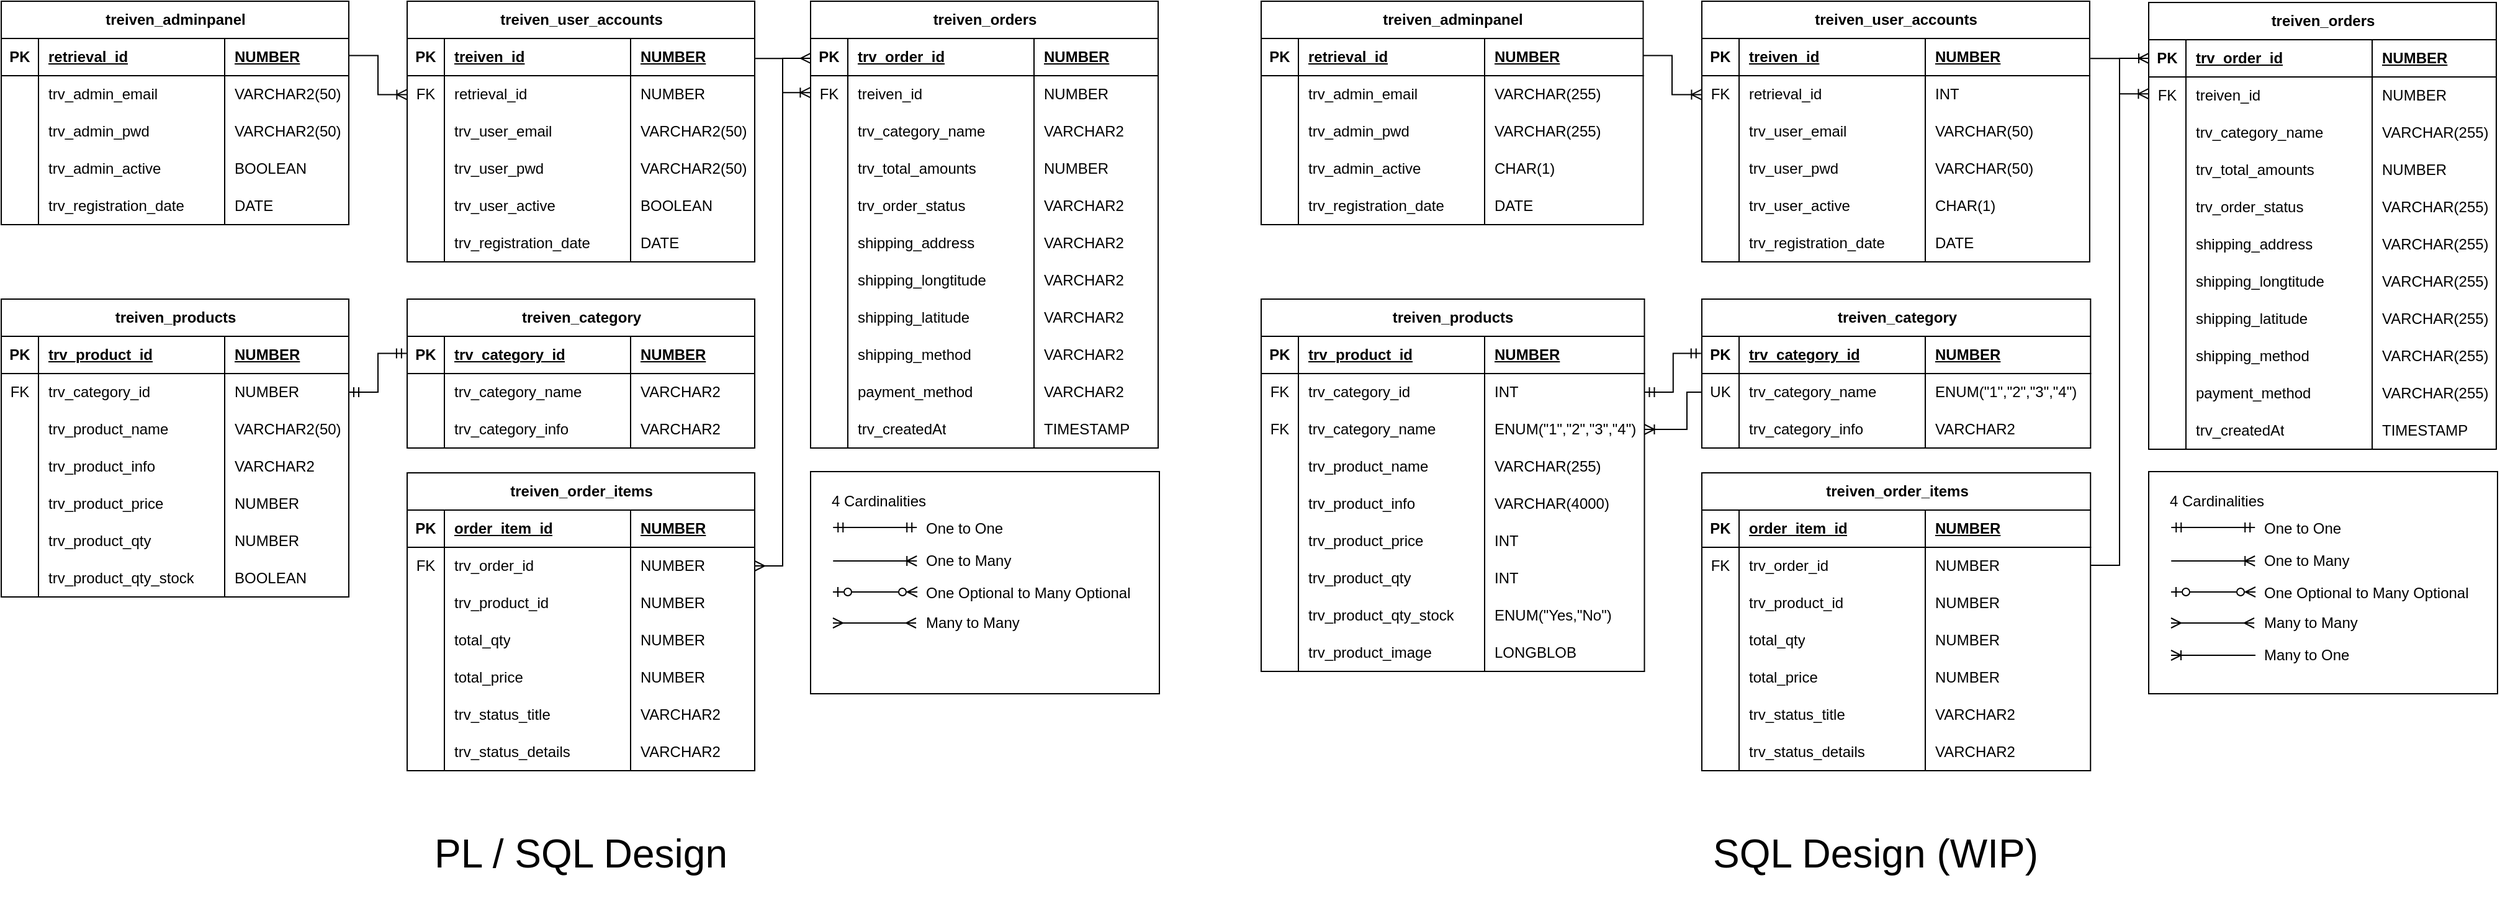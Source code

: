 <mxfile version="24.3.0" type="github">
  <diagram name="Page-1" id="SSkZm6qotCP18NsifbuJ">
    <mxGraphModel dx="662" dy="603" grid="0" gridSize="10" guides="1" tooltips="1" connect="1" arrows="1" fold="1" page="0" pageScale="1" pageWidth="850" pageHeight="1100" math="0" shadow="0">
      <root>
        <mxCell id="0" />
        <mxCell id="1" parent="0" />
        <mxCell id="6z7qk8T5E38cyzo1Ni51-1" value="treiven_adminpanel" style="shape=table;startSize=30;container=1;collapsible=1;childLayout=tableLayout;fixedRows=1;rowLines=0;fontStyle=1;align=center;resizeLast=1;html=1;" parent="1" vertex="1">
          <mxGeometry x="23" y="40" width="280" height="180" as="geometry" />
        </mxCell>
        <mxCell id="6z7qk8T5E38cyzo1Ni51-2" value="" style="shape=tableRow;horizontal=0;startSize=0;swimlaneHead=0;swimlaneBody=0;fillColor=none;collapsible=0;dropTarget=0;points=[[0,0.5],[1,0.5]];portConstraint=eastwest;top=0;left=0;right=0;bottom=1;" parent="6z7qk8T5E38cyzo1Ni51-1" vertex="1">
          <mxGeometry y="30" width="280" height="30" as="geometry" />
        </mxCell>
        <mxCell id="6z7qk8T5E38cyzo1Ni51-3" value="PK" style="shape=partialRectangle;connectable=0;fillColor=none;top=0;left=0;bottom=0;right=0;fontStyle=1;overflow=hidden;whiteSpace=wrap;html=1;" parent="6z7qk8T5E38cyzo1Ni51-2" vertex="1">
          <mxGeometry width="30" height="30" as="geometry">
            <mxRectangle width="30" height="30" as="alternateBounds" />
          </mxGeometry>
        </mxCell>
        <mxCell id="6z7qk8T5E38cyzo1Ni51-4" value="retrieval_id" style="shape=partialRectangle;connectable=0;fillColor=none;top=0;left=0;bottom=0;right=0;align=left;spacingLeft=6;fontStyle=5;overflow=hidden;whiteSpace=wrap;html=1;" parent="6z7qk8T5E38cyzo1Ni51-2" vertex="1">
          <mxGeometry x="30" width="150" height="30" as="geometry">
            <mxRectangle width="150" height="30" as="alternateBounds" />
          </mxGeometry>
        </mxCell>
        <mxCell id="6z7qk8T5E38cyzo1Ni51-22" value="NUMBER" style="shape=partialRectangle;connectable=0;fillColor=none;top=0;left=0;bottom=0;right=0;align=left;spacingLeft=6;fontStyle=5;overflow=hidden;whiteSpace=wrap;html=1;" parent="6z7qk8T5E38cyzo1Ni51-2" vertex="1">
          <mxGeometry x="180" width="100" height="30" as="geometry">
            <mxRectangle width="100" height="30" as="alternateBounds" />
          </mxGeometry>
        </mxCell>
        <mxCell id="6z7qk8T5E38cyzo1Ni51-5" value="" style="shape=tableRow;horizontal=0;startSize=0;swimlaneHead=0;swimlaneBody=0;fillColor=none;collapsible=0;dropTarget=0;points=[[0,0.5],[1,0.5]];portConstraint=eastwest;top=0;left=0;right=0;bottom=0;" parent="6z7qk8T5E38cyzo1Ni51-1" vertex="1">
          <mxGeometry y="60" width="280" height="30" as="geometry" />
        </mxCell>
        <mxCell id="6z7qk8T5E38cyzo1Ni51-6" value="" style="shape=partialRectangle;connectable=0;fillColor=none;top=0;left=0;bottom=0;right=0;editable=1;overflow=hidden;whiteSpace=wrap;html=1;" parent="6z7qk8T5E38cyzo1Ni51-5" vertex="1">
          <mxGeometry width="30" height="30" as="geometry">
            <mxRectangle width="30" height="30" as="alternateBounds" />
          </mxGeometry>
        </mxCell>
        <mxCell id="6z7qk8T5E38cyzo1Ni51-7" value="trv_admin_email" style="shape=partialRectangle;connectable=0;fillColor=none;top=0;left=0;bottom=0;right=0;align=left;spacingLeft=6;overflow=hidden;whiteSpace=wrap;html=1;" parent="6z7qk8T5E38cyzo1Ni51-5" vertex="1">
          <mxGeometry x="30" width="150" height="30" as="geometry">
            <mxRectangle width="150" height="30" as="alternateBounds" />
          </mxGeometry>
        </mxCell>
        <mxCell id="6z7qk8T5E38cyzo1Ni51-23" value="VARCHAR2(50)" style="shape=partialRectangle;connectable=0;fillColor=none;top=0;left=0;bottom=0;right=0;align=left;spacingLeft=6;overflow=hidden;whiteSpace=wrap;html=1;" parent="6z7qk8T5E38cyzo1Ni51-5" vertex="1">
          <mxGeometry x="180" width="100" height="30" as="geometry">
            <mxRectangle width="100" height="30" as="alternateBounds" />
          </mxGeometry>
        </mxCell>
        <mxCell id="6z7qk8T5E38cyzo1Ni51-8" value="" style="shape=tableRow;horizontal=0;startSize=0;swimlaneHead=0;swimlaneBody=0;fillColor=none;collapsible=0;dropTarget=0;points=[[0,0.5],[1,0.5]];portConstraint=eastwest;top=0;left=0;right=0;bottom=0;" parent="6z7qk8T5E38cyzo1Ni51-1" vertex="1">
          <mxGeometry y="90" width="280" height="30" as="geometry" />
        </mxCell>
        <mxCell id="6z7qk8T5E38cyzo1Ni51-9" value="" style="shape=partialRectangle;connectable=0;fillColor=none;top=0;left=0;bottom=0;right=0;editable=1;overflow=hidden;whiteSpace=wrap;html=1;" parent="6z7qk8T5E38cyzo1Ni51-8" vertex="1">
          <mxGeometry width="30" height="30" as="geometry">
            <mxRectangle width="30" height="30" as="alternateBounds" />
          </mxGeometry>
        </mxCell>
        <mxCell id="6z7qk8T5E38cyzo1Ni51-10" value="trv_admin_pwd" style="shape=partialRectangle;connectable=0;fillColor=none;top=0;left=0;bottom=0;right=0;align=left;spacingLeft=6;overflow=hidden;whiteSpace=wrap;html=1;" parent="6z7qk8T5E38cyzo1Ni51-8" vertex="1">
          <mxGeometry x="30" width="150" height="30" as="geometry">
            <mxRectangle width="150" height="30" as="alternateBounds" />
          </mxGeometry>
        </mxCell>
        <mxCell id="6z7qk8T5E38cyzo1Ni51-24" value="VARCHAR2(50)" style="shape=partialRectangle;connectable=0;fillColor=none;top=0;left=0;bottom=0;right=0;align=left;spacingLeft=6;overflow=hidden;whiteSpace=wrap;html=1;" parent="6z7qk8T5E38cyzo1Ni51-8" vertex="1">
          <mxGeometry x="180" width="100" height="30" as="geometry">
            <mxRectangle width="100" height="30" as="alternateBounds" />
          </mxGeometry>
        </mxCell>
        <mxCell id="6z7qk8T5E38cyzo1Ni51-11" value="" style="shape=tableRow;horizontal=0;startSize=0;swimlaneHead=0;swimlaneBody=0;fillColor=none;collapsible=0;dropTarget=0;points=[[0,0.5],[1,0.5]];portConstraint=eastwest;top=0;left=0;right=0;bottom=0;" parent="6z7qk8T5E38cyzo1Ni51-1" vertex="1">
          <mxGeometry y="120" width="280" height="30" as="geometry" />
        </mxCell>
        <mxCell id="6z7qk8T5E38cyzo1Ni51-12" value="" style="shape=partialRectangle;connectable=0;fillColor=none;top=0;left=0;bottom=0;right=0;editable=1;overflow=hidden;whiteSpace=wrap;html=1;" parent="6z7qk8T5E38cyzo1Ni51-11" vertex="1">
          <mxGeometry width="30" height="30" as="geometry">
            <mxRectangle width="30" height="30" as="alternateBounds" />
          </mxGeometry>
        </mxCell>
        <mxCell id="6z7qk8T5E38cyzo1Ni51-13" value="trv_admin_active" style="shape=partialRectangle;connectable=0;fillColor=none;top=0;left=0;bottom=0;right=0;align=left;spacingLeft=6;overflow=hidden;whiteSpace=wrap;html=1;" parent="6z7qk8T5E38cyzo1Ni51-11" vertex="1">
          <mxGeometry x="30" width="150" height="30" as="geometry">
            <mxRectangle width="150" height="30" as="alternateBounds" />
          </mxGeometry>
        </mxCell>
        <mxCell id="6z7qk8T5E38cyzo1Ni51-25" value="BOOLEAN" style="shape=partialRectangle;connectable=0;fillColor=none;top=0;left=0;bottom=0;right=0;align=left;spacingLeft=6;overflow=hidden;whiteSpace=wrap;html=1;" parent="6z7qk8T5E38cyzo1Ni51-11" vertex="1">
          <mxGeometry x="180" width="100" height="30" as="geometry">
            <mxRectangle width="100" height="30" as="alternateBounds" />
          </mxGeometry>
        </mxCell>
        <mxCell id="6z7qk8T5E38cyzo1Ni51-19" style="shape=tableRow;horizontal=0;startSize=0;swimlaneHead=0;swimlaneBody=0;fillColor=none;collapsible=0;dropTarget=0;points=[[0,0.5],[1,0.5]];portConstraint=eastwest;top=0;left=0;right=0;bottom=0;" parent="6z7qk8T5E38cyzo1Ni51-1" vertex="1">
          <mxGeometry y="150" width="280" height="30" as="geometry" />
        </mxCell>
        <mxCell id="6z7qk8T5E38cyzo1Ni51-20" style="shape=partialRectangle;connectable=0;fillColor=none;top=0;left=0;bottom=0;right=0;editable=1;overflow=hidden;whiteSpace=wrap;html=1;" parent="6z7qk8T5E38cyzo1Ni51-19" vertex="1">
          <mxGeometry width="30" height="30" as="geometry">
            <mxRectangle width="30" height="30" as="alternateBounds" />
          </mxGeometry>
        </mxCell>
        <mxCell id="6z7qk8T5E38cyzo1Ni51-21" value="trv_registration_date" style="shape=partialRectangle;connectable=0;fillColor=none;top=0;left=0;bottom=0;right=0;align=left;spacingLeft=6;overflow=hidden;whiteSpace=wrap;html=1;" parent="6z7qk8T5E38cyzo1Ni51-19" vertex="1">
          <mxGeometry x="30" width="150" height="30" as="geometry">
            <mxRectangle width="150" height="30" as="alternateBounds" />
          </mxGeometry>
        </mxCell>
        <mxCell id="6z7qk8T5E38cyzo1Ni51-26" value="DATE" style="shape=partialRectangle;connectable=0;fillColor=none;top=0;left=0;bottom=0;right=0;align=left;spacingLeft=6;overflow=hidden;whiteSpace=wrap;html=1;" parent="6z7qk8T5E38cyzo1Ni51-19" vertex="1">
          <mxGeometry x="180" width="100" height="30" as="geometry">
            <mxRectangle width="100" height="30" as="alternateBounds" />
          </mxGeometry>
        </mxCell>
        <mxCell id="6z7qk8T5E38cyzo1Ni51-27" value="treiven_user_accounts" style="shape=table;startSize=30;container=1;collapsible=1;childLayout=tableLayout;fixedRows=1;rowLines=0;fontStyle=1;align=center;resizeLast=1;html=1;" parent="1" vertex="1">
          <mxGeometry x="350" y="40" width="280" height="210" as="geometry" />
        </mxCell>
        <mxCell id="6z7qk8T5E38cyzo1Ni51-28" value="" style="shape=tableRow;horizontal=0;startSize=0;swimlaneHead=0;swimlaneBody=0;fillColor=none;collapsible=0;dropTarget=0;points=[[0,0.5],[1,0.5]];portConstraint=eastwest;top=0;left=0;right=0;bottom=1;" parent="6z7qk8T5E38cyzo1Ni51-27" vertex="1">
          <mxGeometry y="30" width="280" height="30" as="geometry" />
        </mxCell>
        <mxCell id="6z7qk8T5E38cyzo1Ni51-29" value="PK" style="shape=partialRectangle;connectable=0;fillColor=none;top=0;left=0;bottom=0;right=0;fontStyle=1;overflow=hidden;whiteSpace=wrap;html=1;" parent="6z7qk8T5E38cyzo1Ni51-28" vertex="1">
          <mxGeometry width="30" height="30" as="geometry">
            <mxRectangle width="30" height="30" as="alternateBounds" />
          </mxGeometry>
        </mxCell>
        <mxCell id="6z7qk8T5E38cyzo1Ni51-30" value="treiven_id" style="shape=partialRectangle;connectable=0;fillColor=none;top=0;left=0;bottom=0;right=0;align=left;spacingLeft=6;fontStyle=5;overflow=hidden;whiteSpace=wrap;html=1;" parent="6z7qk8T5E38cyzo1Ni51-28" vertex="1">
          <mxGeometry x="30" width="150" height="30" as="geometry">
            <mxRectangle width="150" height="30" as="alternateBounds" />
          </mxGeometry>
        </mxCell>
        <mxCell id="6z7qk8T5E38cyzo1Ni51-31" value="NUMBER" style="shape=partialRectangle;connectable=0;fillColor=none;top=0;left=0;bottom=0;right=0;align=left;spacingLeft=6;fontStyle=5;overflow=hidden;whiteSpace=wrap;html=1;" parent="6z7qk8T5E38cyzo1Ni51-28" vertex="1">
          <mxGeometry x="180" width="100" height="30" as="geometry">
            <mxRectangle width="100" height="30" as="alternateBounds" />
          </mxGeometry>
        </mxCell>
        <mxCell id="6z7qk8T5E38cyzo1Ni51-32" value="" style="shape=tableRow;horizontal=0;startSize=0;swimlaneHead=0;swimlaneBody=0;fillColor=none;collapsible=0;dropTarget=0;points=[[0,0.5],[1,0.5]];portConstraint=eastwest;top=0;left=0;right=0;bottom=0;" parent="6z7qk8T5E38cyzo1Ni51-27" vertex="1">
          <mxGeometry y="60" width="280" height="30" as="geometry" />
        </mxCell>
        <mxCell id="6z7qk8T5E38cyzo1Ni51-33" value="FK" style="shape=partialRectangle;connectable=0;fillColor=none;top=0;left=0;bottom=0;right=0;editable=1;overflow=hidden;whiteSpace=wrap;html=1;" parent="6z7qk8T5E38cyzo1Ni51-32" vertex="1">
          <mxGeometry width="30" height="30" as="geometry">
            <mxRectangle width="30" height="30" as="alternateBounds" />
          </mxGeometry>
        </mxCell>
        <mxCell id="6z7qk8T5E38cyzo1Ni51-34" value="retrieval_id" style="shape=partialRectangle;connectable=0;fillColor=none;top=0;left=0;bottom=0;right=0;align=left;spacingLeft=6;overflow=hidden;whiteSpace=wrap;html=1;" parent="6z7qk8T5E38cyzo1Ni51-32" vertex="1">
          <mxGeometry x="30" width="150" height="30" as="geometry">
            <mxRectangle width="150" height="30" as="alternateBounds" />
          </mxGeometry>
        </mxCell>
        <mxCell id="6z7qk8T5E38cyzo1Ni51-35" value="NUMBER" style="shape=partialRectangle;connectable=0;fillColor=none;top=0;left=0;bottom=0;right=0;align=left;spacingLeft=6;overflow=hidden;whiteSpace=wrap;html=1;" parent="6z7qk8T5E38cyzo1Ni51-32" vertex="1">
          <mxGeometry x="180" width="100" height="30" as="geometry">
            <mxRectangle width="100" height="30" as="alternateBounds" />
          </mxGeometry>
        </mxCell>
        <mxCell id="6z7qk8T5E38cyzo1Ni51-66" style="shape=tableRow;horizontal=0;startSize=0;swimlaneHead=0;swimlaneBody=0;fillColor=none;collapsible=0;dropTarget=0;points=[[0,0.5],[1,0.5]];portConstraint=eastwest;top=0;left=0;right=0;bottom=0;" parent="6z7qk8T5E38cyzo1Ni51-27" vertex="1">
          <mxGeometry y="90" width="280" height="30" as="geometry" />
        </mxCell>
        <mxCell id="6z7qk8T5E38cyzo1Ni51-67" style="shape=partialRectangle;connectable=0;fillColor=none;top=0;left=0;bottom=0;right=0;editable=1;overflow=hidden;whiteSpace=wrap;html=1;" parent="6z7qk8T5E38cyzo1Ni51-66" vertex="1">
          <mxGeometry width="30" height="30" as="geometry">
            <mxRectangle width="30" height="30" as="alternateBounds" />
          </mxGeometry>
        </mxCell>
        <mxCell id="6z7qk8T5E38cyzo1Ni51-68" value="trv_user_email" style="shape=partialRectangle;connectable=0;fillColor=none;top=0;left=0;bottom=0;right=0;align=left;spacingLeft=6;overflow=hidden;whiteSpace=wrap;html=1;" parent="6z7qk8T5E38cyzo1Ni51-66" vertex="1">
          <mxGeometry x="30" width="150" height="30" as="geometry">
            <mxRectangle width="150" height="30" as="alternateBounds" />
          </mxGeometry>
        </mxCell>
        <mxCell id="6z7qk8T5E38cyzo1Ni51-69" value="VARCHAR2(50)" style="shape=partialRectangle;connectable=0;fillColor=none;top=0;left=0;bottom=0;right=0;align=left;spacingLeft=6;overflow=hidden;whiteSpace=wrap;html=1;" parent="6z7qk8T5E38cyzo1Ni51-66" vertex="1">
          <mxGeometry x="180" width="100" height="30" as="geometry">
            <mxRectangle width="100" height="30" as="alternateBounds" />
          </mxGeometry>
        </mxCell>
        <mxCell id="6z7qk8T5E38cyzo1Ni51-36" value="" style="shape=tableRow;horizontal=0;startSize=0;swimlaneHead=0;swimlaneBody=0;fillColor=none;collapsible=0;dropTarget=0;points=[[0,0.5],[1,0.5]];portConstraint=eastwest;top=0;left=0;right=0;bottom=0;" parent="6z7qk8T5E38cyzo1Ni51-27" vertex="1">
          <mxGeometry y="120" width="280" height="30" as="geometry" />
        </mxCell>
        <mxCell id="6z7qk8T5E38cyzo1Ni51-37" value="" style="shape=partialRectangle;connectable=0;fillColor=none;top=0;left=0;bottom=0;right=0;editable=1;overflow=hidden;whiteSpace=wrap;html=1;" parent="6z7qk8T5E38cyzo1Ni51-36" vertex="1">
          <mxGeometry width="30" height="30" as="geometry">
            <mxRectangle width="30" height="30" as="alternateBounds" />
          </mxGeometry>
        </mxCell>
        <mxCell id="6z7qk8T5E38cyzo1Ni51-38" value="trv_user_pwd" style="shape=partialRectangle;connectable=0;fillColor=none;top=0;left=0;bottom=0;right=0;align=left;spacingLeft=6;overflow=hidden;whiteSpace=wrap;html=1;" parent="6z7qk8T5E38cyzo1Ni51-36" vertex="1">
          <mxGeometry x="30" width="150" height="30" as="geometry">
            <mxRectangle width="150" height="30" as="alternateBounds" />
          </mxGeometry>
        </mxCell>
        <mxCell id="6z7qk8T5E38cyzo1Ni51-39" value="VARCHAR2(50)" style="shape=partialRectangle;connectable=0;fillColor=none;top=0;left=0;bottom=0;right=0;align=left;spacingLeft=6;overflow=hidden;whiteSpace=wrap;html=1;" parent="6z7qk8T5E38cyzo1Ni51-36" vertex="1">
          <mxGeometry x="180" width="100" height="30" as="geometry">
            <mxRectangle width="100" height="30" as="alternateBounds" />
          </mxGeometry>
        </mxCell>
        <mxCell id="6z7qk8T5E38cyzo1Ni51-40" value="" style="shape=tableRow;horizontal=0;startSize=0;swimlaneHead=0;swimlaneBody=0;fillColor=none;collapsible=0;dropTarget=0;points=[[0,0.5],[1,0.5]];portConstraint=eastwest;top=0;left=0;right=0;bottom=0;" parent="6z7qk8T5E38cyzo1Ni51-27" vertex="1">
          <mxGeometry y="150" width="280" height="30" as="geometry" />
        </mxCell>
        <mxCell id="6z7qk8T5E38cyzo1Ni51-41" value="" style="shape=partialRectangle;connectable=0;fillColor=none;top=0;left=0;bottom=0;right=0;editable=1;overflow=hidden;whiteSpace=wrap;html=1;" parent="6z7qk8T5E38cyzo1Ni51-40" vertex="1">
          <mxGeometry width="30" height="30" as="geometry">
            <mxRectangle width="30" height="30" as="alternateBounds" />
          </mxGeometry>
        </mxCell>
        <mxCell id="6z7qk8T5E38cyzo1Ni51-42" value="trv_user_active" style="shape=partialRectangle;connectable=0;fillColor=none;top=0;left=0;bottom=0;right=0;align=left;spacingLeft=6;overflow=hidden;whiteSpace=wrap;html=1;" parent="6z7qk8T5E38cyzo1Ni51-40" vertex="1">
          <mxGeometry x="30" width="150" height="30" as="geometry">
            <mxRectangle width="150" height="30" as="alternateBounds" />
          </mxGeometry>
        </mxCell>
        <mxCell id="6z7qk8T5E38cyzo1Ni51-43" value="BOOLEAN" style="shape=partialRectangle;connectable=0;fillColor=none;top=0;left=0;bottom=0;right=0;align=left;spacingLeft=6;overflow=hidden;whiteSpace=wrap;html=1;" parent="6z7qk8T5E38cyzo1Ni51-40" vertex="1">
          <mxGeometry x="180" width="100" height="30" as="geometry">
            <mxRectangle width="100" height="30" as="alternateBounds" />
          </mxGeometry>
        </mxCell>
        <mxCell id="6z7qk8T5E38cyzo1Ni51-44" style="shape=tableRow;horizontal=0;startSize=0;swimlaneHead=0;swimlaneBody=0;fillColor=none;collapsible=0;dropTarget=0;points=[[0,0.5],[1,0.5]];portConstraint=eastwest;top=0;left=0;right=0;bottom=0;" parent="6z7qk8T5E38cyzo1Ni51-27" vertex="1">
          <mxGeometry y="180" width="280" height="30" as="geometry" />
        </mxCell>
        <mxCell id="6z7qk8T5E38cyzo1Ni51-45" style="shape=partialRectangle;connectable=0;fillColor=none;top=0;left=0;bottom=0;right=0;editable=1;overflow=hidden;whiteSpace=wrap;html=1;" parent="6z7qk8T5E38cyzo1Ni51-44" vertex="1">
          <mxGeometry width="30" height="30" as="geometry">
            <mxRectangle width="30" height="30" as="alternateBounds" />
          </mxGeometry>
        </mxCell>
        <mxCell id="6z7qk8T5E38cyzo1Ni51-46" value="trv_registration_date" style="shape=partialRectangle;connectable=0;fillColor=none;top=0;left=0;bottom=0;right=0;align=left;spacingLeft=6;overflow=hidden;whiteSpace=wrap;html=1;" parent="6z7qk8T5E38cyzo1Ni51-44" vertex="1">
          <mxGeometry x="30" width="150" height="30" as="geometry">
            <mxRectangle width="150" height="30" as="alternateBounds" />
          </mxGeometry>
        </mxCell>
        <mxCell id="6z7qk8T5E38cyzo1Ni51-47" value="DATE" style="shape=partialRectangle;connectable=0;fillColor=none;top=0;left=0;bottom=0;right=0;align=left;spacingLeft=6;overflow=hidden;whiteSpace=wrap;html=1;" parent="6z7qk8T5E38cyzo1Ni51-44" vertex="1">
          <mxGeometry x="180" width="100" height="30" as="geometry">
            <mxRectangle width="100" height="30" as="alternateBounds" />
          </mxGeometry>
        </mxCell>
        <mxCell id="6z7qk8T5E38cyzo1Ni51-72" value="treiven_products" style="shape=table;startSize=30;container=1;collapsible=1;childLayout=tableLayout;fixedRows=1;rowLines=0;fontStyle=1;align=center;resizeLast=1;html=1;" parent="1" vertex="1">
          <mxGeometry x="23" y="280" width="280" height="240" as="geometry" />
        </mxCell>
        <mxCell id="6z7qk8T5E38cyzo1Ni51-73" value="" style="shape=tableRow;horizontal=0;startSize=0;swimlaneHead=0;swimlaneBody=0;fillColor=none;collapsible=0;dropTarget=0;points=[[0,0.5],[1,0.5]];portConstraint=eastwest;top=0;left=0;right=0;bottom=1;" parent="6z7qk8T5E38cyzo1Ni51-72" vertex="1">
          <mxGeometry y="30" width="280" height="30" as="geometry" />
        </mxCell>
        <mxCell id="6z7qk8T5E38cyzo1Ni51-74" value="PK" style="shape=partialRectangle;connectable=0;fillColor=none;top=0;left=0;bottom=0;right=0;fontStyle=1;overflow=hidden;whiteSpace=wrap;html=1;" parent="6z7qk8T5E38cyzo1Ni51-73" vertex="1">
          <mxGeometry width="30" height="30" as="geometry">
            <mxRectangle width="30" height="30" as="alternateBounds" />
          </mxGeometry>
        </mxCell>
        <mxCell id="6z7qk8T5E38cyzo1Ni51-75" value="trv_product_id" style="shape=partialRectangle;connectable=0;fillColor=none;top=0;left=0;bottom=0;right=0;align=left;spacingLeft=6;fontStyle=5;overflow=hidden;whiteSpace=wrap;html=1;" parent="6z7qk8T5E38cyzo1Ni51-73" vertex="1">
          <mxGeometry x="30" width="150" height="30" as="geometry">
            <mxRectangle width="150" height="30" as="alternateBounds" />
          </mxGeometry>
        </mxCell>
        <mxCell id="6z7qk8T5E38cyzo1Ni51-76" value="NUMBER" style="shape=partialRectangle;connectable=0;fillColor=none;top=0;left=0;bottom=0;right=0;align=left;spacingLeft=6;fontStyle=5;overflow=hidden;whiteSpace=wrap;html=1;" parent="6z7qk8T5E38cyzo1Ni51-73" vertex="1">
          <mxGeometry x="180" width="100" height="30" as="geometry">
            <mxRectangle width="100" height="30" as="alternateBounds" />
          </mxGeometry>
        </mxCell>
        <mxCell id="-8-bOnAqWkKVIiI0YUtd-14" style="shape=tableRow;horizontal=0;startSize=0;swimlaneHead=0;swimlaneBody=0;fillColor=none;collapsible=0;dropTarget=0;points=[[0,0.5],[1,0.5]];portConstraint=eastwest;top=0;left=0;right=0;bottom=0;" parent="6z7qk8T5E38cyzo1Ni51-72" vertex="1">
          <mxGeometry y="60" width="280" height="30" as="geometry" />
        </mxCell>
        <mxCell id="-8-bOnAqWkKVIiI0YUtd-15" value="FK" style="shape=partialRectangle;connectable=0;fillColor=none;top=0;left=0;bottom=0;right=0;editable=1;overflow=hidden;whiteSpace=wrap;html=1;" parent="-8-bOnAqWkKVIiI0YUtd-14" vertex="1">
          <mxGeometry width="30" height="30" as="geometry">
            <mxRectangle width="30" height="30" as="alternateBounds" />
          </mxGeometry>
        </mxCell>
        <mxCell id="-8-bOnAqWkKVIiI0YUtd-16" value="trv_category_id" style="shape=partialRectangle;connectable=0;fillColor=none;top=0;left=0;bottom=0;right=0;align=left;spacingLeft=6;overflow=hidden;whiteSpace=wrap;html=1;" parent="-8-bOnAqWkKVIiI0YUtd-14" vertex="1">
          <mxGeometry x="30" width="150" height="30" as="geometry">
            <mxRectangle width="150" height="30" as="alternateBounds" />
          </mxGeometry>
        </mxCell>
        <mxCell id="-8-bOnAqWkKVIiI0YUtd-17" value="NUMBER" style="shape=partialRectangle;connectable=0;fillColor=none;top=0;left=0;bottom=0;right=0;align=left;spacingLeft=6;overflow=hidden;whiteSpace=wrap;html=1;" parent="-8-bOnAqWkKVIiI0YUtd-14" vertex="1">
          <mxGeometry x="180" width="100" height="30" as="geometry">
            <mxRectangle width="100" height="30" as="alternateBounds" />
          </mxGeometry>
        </mxCell>
        <mxCell id="6z7qk8T5E38cyzo1Ni51-77" value="" style="shape=tableRow;horizontal=0;startSize=0;swimlaneHead=0;swimlaneBody=0;fillColor=none;collapsible=0;dropTarget=0;points=[[0,0.5],[1,0.5]];portConstraint=eastwest;top=0;left=0;right=0;bottom=0;" parent="6z7qk8T5E38cyzo1Ni51-72" vertex="1">
          <mxGeometry y="90" width="280" height="30" as="geometry" />
        </mxCell>
        <mxCell id="6z7qk8T5E38cyzo1Ni51-78" value="" style="shape=partialRectangle;connectable=0;fillColor=none;top=0;left=0;bottom=0;right=0;editable=1;overflow=hidden;whiteSpace=wrap;html=1;" parent="6z7qk8T5E38cyzo1Ni51-77" vertex="1">
          <mxGeometry width="30" height="30" as="geometry">
            <mxRectangle width="30" height="30" as="alternateBounds" />
          </mxGeometry>
        </mxCell>
        <mxCell id="6z7qk8T5E38cyzo1Ni51-79" value="trv_product_name" style="shape=partialRectangle;connectable=0;fillColor=none;top=0;left=0;bottom=0;right=0;align=left;spacingLeft=6;overflow=hidden;whiteSpace=wrap;html=1;" parent="6z7qk8T5E38cyzo1Ni51-77" vertex="1">
          <mxGeometry x="30" width="150" height="30" as="geometry">
            <mxRectangle width="150" height="30" as="alternateBounds" />
          </mxGeometry>
        </mxCell>
        <mxCell id="6z7qk8T5E38cyzo1Ni51-80" value="VARCHAR2(50)" style="shape=partialRectangle;connectable=0;fillColor=none;top=0;left=0;bottom=0;right=0;align=left;spacingLeft=6;overflow=hidden;whiteSpace=wrap;html=1;" parent="6z7qk8T5E38cyzo1Ni51-77" vertex="1">
          <mxGeometry x="180" width="100" height="30" as="geometry">
            <mxRectangle width="100" height="30" as="alternateBounds" />
          </mxGeometry>
        </mxCell>
        <mxCell id="6z7qk8T5E38cyzo1Ni51-81" style="shape=tableRow;horizontal=0;startSize=0;swimlaneHead=0;swimlaneBody=0;fillColor=none;collapsible=0;dropTarget=0;points=[[0,0.5],[1,0.5]];portConstraint=eastwest;top=0;left=0;right=0;bottom=0;" parent="6z7qk8T5E38cyzo1Ni51-72" vertex="1">
          <mxGeometry y="120" width="280" height="30" as="geometry" />
        </mxCell>
        <mxCell id="6z7qk8T5E38cyzo1Ni51-82" style="shape=partialRectangle;connectable=0;fillColor=none;top=0;left=0;bottom=0;right=0;editable=1;overflow=hidden;whiteSpace=wrap;html=1;" parent="6z7qk8T5E38cyzo1Ni51-81" vertex="1">
          <mxGeometry width="30" height="30" as="geometry">
            <mxRectangle width="30" height="30" as="alternateBounds" />
          </mxGeometry>
        </mxCell>
        <mxCell id="6z7qk8T5E38cyzo1Ni51-83" value="trv_product_info" style="shape=partialRectangle;connectable=0;fillColor=none;top=0;left=0;bottom=0;right=0;align=left;spacingLeft=6;overflow=hidden;whiteSpace=wrap;html=1;" parent="6z7qk8T5E38cyzo1Ni51-81" vertex="1">
          <mxGeometry x="30" width="150" height="30" as="geometry">
            <mxRectangle width="150" height="30" as="alternateBounds" />
          </mxGeometry>
        </mxCell>
        <mxCell id="6z7qk8T5E38cyzo1Ni51-84" value="VARCHAR2" style="shape=partialRectangle;connectable=0;fillColor=none;top=0;left=0;bottom=0;right=0;align=left;spacingLeft=6;overflow=hidden;whiteSpace=wrap;html=1;" parent="6z7qk8T5E38cyzo1Ni51-81" vertex="1">
          <mxGeometry x="180" width="100" height="30" as="geometry">
            <mxRectangle width="100" height="30" as="alternateBounds" />
          </mxGeometry>
        </mxCell>
        <mxCell id="6z7qk8T5E38cyzo1Ni51-85" value="" style="shape=tableRow;horizontal=0;startSize=0;swimlaneHead=0;swimlaneBody=0;fillColor=none;collapsible=0;dropTarget=0;points=[[0,0.5],[1,0.5]];portConstraint=eastwest;top=0;left=0;right=0;bottom=0;" parent="6z7qk8T5E38cyzo1Ni51-72" vertex="1">
          <mxGeometry y="150" width="280" height="30" as="geometry" />
        </mxCell>
        <mxCell id="6z7qk8T5E38cyzo1Ni51-86" value="" style="shape=partialRectangle;connectable=0;fillColor=none;top=0;left=0;bottom=0;right=0;editable=1;overflow=hidden;whiteSpace=wrap;html=1;" parent="6z7qk8T5E38cyzo1Ni51-85" vertex="1">
          <mxGeometry width="30" height="30" as="geometry">
            <mxRectangle width="30" height="30" as="alternateBounds" />
          </mxGeometry>
        </mxCell>
        <mxCell id="6z7qk8T5E38cyzo1Ni51-87" value="trv_product_price" style="shape=partialRectangle;connectable=0;fillColor=none;top=0;left=0;bottom=0;right=0;align=left;spacingLeft=6;overflow=hidden;whiteSpace=wrap;html=1;" parent="6z7qk8T5E38cyzo1Ni51-85" vertex="1">
          <mxGeometry x="30" width="150" height="30" as="geometry">
            <mxRectangle width="150" height="30" as="alternateBounds" />
          </mxGeometry>
        </mxCell>
        <mxCell id="6z7qk8T5E38cyzo1Ni51-88" value="NUMBER" style="shape=partialRectangle;connectable=0;fillColor=none;top=0;left=0;bottom=0;right=0;align=left;spacingLeft=6;overflow=hidden;whiteSpace=wrap;html=1;" parent="6z7qk8T5E38cyzo1Ni51-85" vertex="1">
          <mxGeometry x="180" width="100" height="30" as="geometry">
            <mxRectangle width="100" height="30" as="alternateBounds" />
          </mxGeometry>
        </mxCell>
        <mxCell id="6z7qk8T5E38cyzo1Ni51-89" value="" style="shape=tableRow;horizontal=0;startSize=0;swimlaneHead=0;swimlaneBody=0;fillColor=none;collapsible=0;dropTarget=0;points=[[0,0.5],[1,0.5]];portConstraint=eastwest;top=0;left=0;right=0;bottom=0;" parent="6z7qk8T5E38cyzo1Ni51-72" vertex="1">
          <mxGeometry y="180" width="280" height="30" as="geometry" />
        </mxCell>
        <mxCell id="6z7qk8T5E38cyzo1Ni51-90" value="" style="shape=partialRectangle;connectable=0;fillColor=none;top=0;left=0;bottom=0;right=0;editable=1;overflow=hidden;whiteSpace=wrap;html=1;" parent="6z7qk8T5E38cyzo1Ni51-89" vertex="1">
          <mxGeometry width="30" height="30" as="geometry">
            <mxRectangle width="30" height="30" as="alternateBounds" />
          </mxGeometry>
        </mxCell>
        <mxCell id="6z7qk8T5E38cyzo1Ni51-91" value="trv_product_qty" style="shape=partialRectangle;connectable=0;fillColor=none;top=0;left=0;bottom=0;right=0;align=left;spacingLeft=6;overflow=hidden;whiteSpace=wrap;html=1;" parent="6z7qk8T5E38cyzo1Ni51-89" vertex="1">
          <mxGeometry x="30" width="150" height="30" as="geometry">
            <mxRectangle width="150" height="30" as="alternateBounds" />
          </mxGeometry>
        </mxCell>
        <mxCell id="6z7qk8T5E38cyzo1Ni51-92" value="NUMBER" style="shape=partialRectangle;connectable=0;fillColor=none;top=0;left=0;bottom=0;right=0;align=left;spacingLeft=6;overflow=hidden;whiteSpace=wrap;html=1;" parent="6z7qk8T5E38cyzo1Ni51-89" vertex="1">
          <mxGeometry x="180" width="100" height="30" as="geometry">
            <mxRectangle width="100" height="30" as="alternateBounds" />
          </mxGeometry>
        </mxCell>
        <mxCell id="6z7qk8T5E38cyzo1Ni51-93" style="shape=tableRow;horizontal=0;startSize=0;swimlaneHead=0;swimlaneBody=0;fillColor=none;collapsible=0;dropTarget=0;points=[[0,0.5],[1,0.5]];portConstraint=eastwest;top=0;left=0;right=0;bottom=0;" parent="6z7qk8T5E38cyzo1Ni51-72" vertex="1">
          <mxGeometry y="210" width="280" height="30" as="geometry" />
        </mxCell>
        <mxCell id="6z7qk8T5E38cyzo1Ni51-94" style="shape=partialRectangle;connectable=0;fillColor=none;top=0;left=0;bottom=0;right=0;editable=1;overflow=hidden;whiteSpace=wrap;html=1;" parent="6z7qk8T5E38cyzo1Ni51-93" vertex="1">
          <mxGeometry width="30" height="30" as="geometry">
            <mxRectangle width="30" height="30" as="alternateBounds" />
          </mxGeometry>
        </mxCell>
        <mxCell id="6z7qk8T5E38cyzo1Ni51-95" value="trv_product_qty_stock" style="shape=partialRectangle;connectable=0;fillColor=none;top=0;left=0;bottom=0;right=0;align=left;spacingLeft=6;overflow=hidden;whiteSpace=wrap;html=1;" parent="6z7qk8T5E38cyzo1Ni51-93" vertex="1">
          <mxGeometry x="30" width="150" height="30" as="geometry">
            <mxRectangle width="150" height="30" as="alternateBounds" />
          </mxGeometry>
        </mxCell>
        <mxCell id="6z7qk8T5E38cyzo1Ni51-96" value="BOOLEAN" style="shape=partialRectangle;connectable=0;fillColor=none;top=0;left=0;bottom=0;right=0;align=left;spacingLeft=6;overflow=hidden;whiteSpace=wrap;html=1;" parent="6z7qk8T5E38cyzo1Ni51-93" vertex="1">
          <mxGeometry x="180" width="100" height="30" as="geometry">
            <mxRectangle width="100" height="30" as="alternateBounds" />
          </mxGeometry>
        </mxCell>
        <mxCell id="6z7qk8T5E38cyzo1Ni51-97" value="treiven_category" style="shape=table;startSize=30;container=1;collapsible=1;childLayout=tableLayout;fixedRows=1;rowLines=0;fontStyle=1;align=center;resizeLast=1;html=1;" parent="1" vertex="1">
          <mxGeometry x="350" y="280" width="280" height="120" as="geometry" />
        </mxCell>
        <mxCell id="6z7qk8T5E38cyzo1Ni51-98" value="" style="shape=tableRow;horizontal=0;startSize=0;swimlaneHead=0;swimlaneBody=0;fillColor=none;collapsible=0;dropTarget=0;points=[[0,0.5],[1,0.5]];portConstraint=eastwest;top=0;left=0;right=0;bottom=1;" parent="6z7qk8T5E38cyzo1Ni51-97" vertex="1">
          <mxGeometry y="30" width="280" height="30" as="geometry" />
        </mxCell>
        <mxCell id="6z7qk8T5E38cyzo1Ni51-99" value="PK" style="shape=partialRectangle;connectable=0;fillColor=none;top=0;left=0;bottom=0;right=0;fontStyle=1;overflow=hidden;whiteSpace=wrap;html=1;" parent="6z7qk8T5E38cyzo1Ni51-98" vertex="1">
          <mxGeometry width="30" height="30" as="geometry">
            <mxRectangle width="30" height="30" as="alternateBounds" />
          </mxGeometry>
        </mxCell>
        <mxCell id="6z7qk8T5E38cyzo1Ni51-100" value="trv_category_id" style="shape=partialRectangle;connectable=0;fillColor=none;top=0;left=0;bottom=0;right=0;align=left;spacingLeft=6;fontStyle=5;overflow=hidden;whiteSpace=wrap;html=1;" parent="6z7qk8T5E38cyzo1Ni51-98" vertex="1">
          <mxGeometry x="30" width="150" height="30" as="geometry">
            <mxRectangle width="150" height="30" as="alternateBounds" />
          </mxGeometry>
        </mxCell>
        <mxCell id="6z7qk8T5E38cyzo1Ni51-101" value="NUMBER" style="shape=partialRectangle;connectable=0;fillColor=none;top=0;left=0;bottom=0;right=0;align=left;spacingLeft=6;fontStyle=5;overflow=hidden;whiteSpace=wrap;html=1;" parent="6z7qk8T5E38cyzo1Ni51-98" vertex="1">
          <mxGeometry x="180" width="100" height="30" as="geometry">
            <mxRectangle width="100" height="30" as="alternateBounds" />
          </mxGeometry>
        </mxCell>
        <mxCell id="6z7qk8T5E38cyzo1Ni51-102" value="" style="shape=tableRow;horizontal=0;startSize=0;swimlaneHead=0;swimlaneBody=0;fillColor=none;collapsible=0;dropTarget=0;points=[[0,0.5],[1,0.5]];portConstraint=eastwest;top=0;left=0;right=0;bottom=0;" parent="6z7qk8T5E38cyzo1Ni51-97" vertex="1">
          <mxGeometry y="60" width="280" height="30" as="geometry" />
        </mxCell>
        <mxCell id="6z7qk8T5E38cyzo1Ni51-103" value="" style="shape=partialRectangle;connectable=0;fillColor=none;top=0;left=0;bottom=0;right=0;editable=1;overflow=hidden;whiteSpace=wrap;html=1;" parent="6z7qk8T5E38cyzo1Ni51-102" vertex="1">
          <mxGeometry width="30" height="30" as="geometry">
            <mxRectangle width="30" height="30" as="alternateBounds" />
          </mxGeometry>
        </mxCell>
        <mxCell id="6z7qk8T5E38cyzo1Ni51-104" value="trv_category_name" style="shape=partialRectangle;connectable=0;fillColor=none;top=0;left=0;bottom=0;right=0;align=left;spacingLeft=6;overflow=hidden;whiteSpace=wrap;html=1;" parent="6z7qk8T5E38cyzo1Ni51-102" vertex="1">
          <mxGeometry x="30" width="150" height="30" as="geometry">
            <mxRectangle width="150" height="30" as="alternateBounds" />
          </mxGeometry>
        </mxCell>
        <mxCell id="6z7qk8T5E38cyzo1Ni51-105" value="VARCHAR2" style="shape=partialRectangle;connectable=0;fillColor=none;top=0;left=0;bottom=0;right=0;align=left;spacingLeft=6;overflow=hidden;whiteSpace=wrap;html=1;" parent="6z7qk8T5E38cyzo1Ni51-102" vertex="1">
          <mxGeometry x="180" width="100" height="30" as="geometry">
            <mxRectangle width="100" height="30" as="alternateBounds" />
          </mxGeometry>
        </mxCell>
        <mxCell id="6z7qk8T5E38cyzo1Ni51-106" style="shape=tableRow;horizontal=0;startSize=0;swimlaneHead=0;swimlaneBody=0;fillColor=none;collapsible=0;dropTarget=0;points=[[0,0.5],[1,0.5]];portConstraint=eastwest;top=0;left=0;right=0;bottom=0;" parent="6z7qk8T5E38cyzo1Ni51-97" vertex="1">
          <mxGeometry y="90" width="280" height="30" as="geometry" />
        </mxCell>
        <mxCell id="6z7qk8T5E38cyzo1Ni51-107" style="shape=partialRectangle;connectable=0;fillColor=none;top=0;left=0;bottom=0;right=0;editable=1;overflow=hidden;whiteSpace=wrap;html=1;" parent="6z7qk8T5E38cyzo1Ni51-106" vertex="1">
          <mxGeometry width="30" height="30" as="geometry">
            <mxRectangle width="30" height="30" as="alternateBounds" />
          </mxGeometry>
        </mxCell>
        <mxCell id="6z7qk8T5E38cyzo1Ni51-108" value="trv_category_info" style="shape=partialRectangle;connectable=0;fillColor=none;top=0;left=0;bottom=0;right=0;align=left;spacingLeft=6;overflow=hidden;whiteSpace=wrap;html=1;" parent="6z7qk8T5E38cyzo1Ni51-106" vertex="1">
          <mxGeometry x="30" width="150" height="30" as="geometry">
            <mxRectangle width="150" height="30" as="alternateBounds" />
          </mxGeometry>
        </mxCell>
        <mxCell id="6z7qk8T5E38cyzo1Ni51-109" value="VARCHAR2" style="shape=partialRectangle;connectable=0;fillColor=none;top=0;left=0;bottom=0;right=0;align=left;spacingLeft=6;overflow=hidden;whiteSpace=wrap;html=1;" parent="6z7qk8T5E38cyzo1Ni51-106" vertex="1">
          <mxGeometry x="180" width="100" height="30" as="geometry">
            <mxRectangle width="100" height="30" as="alternateBounds" />
          </mxGeometry>
        </mxCell>
        <mxCell id="6z7qk8T5E38cyzo1Ni51-122" value="treiven_order_items" style="shape=table;startSize=30;container=1;collapsible=1;childLayout=tableLayout;fixedRows=1;rowLines=0;fontStyle=1;align=center;resizeLast=1;html=1;" parent="1" vertex="1">
          <mxGeometry x="350" y="420" width="280" height="240" as="geometry" />
        </mxCell>
        <mxCell id="6z7qk8T5E38cyzo1Ni51-123" value="" style="shape=tableRow;horizontal=0;startSize=0;swimlaneHead=0;swimlaneBody=0;fillColor=none;collapsible=0;dropTarget=0;points=[[0,0.5],[1,0.5]];portConstraint=eastwest;top=0;left=0;right=0;bottom=1;" parent="6z7qk8T5E38cyzo1Ni51-122" vertex="1">
          <mxGeometry y="30" width="280" height="30" as="geometry" />
        </mxCell>
        <mxCell id="6z7qk8T5E38cyzo1Ni51-124" value="PK" style="shape=partialRectangle;connectable=0;fillColor=none;top=0;left=0;bottom=0;right=0;fontStyle=1;overflow=hidden;whiteSpace=wrap;html=1;" parent="6z7qk8T5E38cyzo1Ni51-123" vertex="1">
          <mxGeometry width="30" height="30" as="geometry">
            <mxRectangle width="30" height="30" as="alternateBounds" />
          </mxGeometry>
        </mxCell>
        <mxCell id="6z7qk8T5E38cyzo1Ni51-125" value="order_item_id" style="shape=partialRectangle;connectable=0;fillColor=none;top=0;left=0;bottom=0;right=0;align=left;spacingLeft=6;fontStyle=5;overflow=hidden;whiteSpace=wrap;html=1;" parent="6z7qk8T5E38cyzo1Ni51-123" vertex="1">
          <mxGeometry x="30" width="150" height="30" as="geometry">
            <mxRectangle width="150" height="30" as="alternateBounds" />
          </mxGeometry>
        </mxCell>
        <mxCell id="6z7qk8T5E38cyzo1Ni51-126" value="NUMBER" style="shape=partialRectangle;connectable=0;fillColor=none;top=0;left=0;bottom=0;right=0;align=left;spacingLeft=6;fontStyle=5;overflow=hidden;whiteSpace=wrap;html=1;" parent="6z7qk8T5E38cyzo1Ni51-123" vertex="1">
          <mxGeometry x="180" width="100" height="30" as="geometry">
            <mxRectangle width="100" height="30" as="alternateBounds" />
          </mxGeometry>
        </mxCell>
        <mxCell id="6z7qk8T5E38cyzo1Ni51-127" value="" style="shape=tableRow;horizontal=0;startSize=0;swimlaneHead=0;swimlaneBody=0;fillColor=none;collapsible=0;dropTarget=0;points=[[0,0.5],[1,0.5]];portConstraint=eastwest;top=0;left=0;right=0;bottom=0;" parent="6z7qk8T5E38cyzo1Ni51-122" vertex="1">
          <mxGeometry y="60" width="280" height="30" as="geometry" />
        </mxCell>
        <mxCell id="6z7qk8T5E38cyzo1Ni51-128" value="FK" style="shape=partialRectangle;connectable=0;fillColor=none;top=0;left=0;bottom=0;right=0;editable=1;overflow=hidden;whiteSpace=wrap;html=1;" parent="6z7qk8T5E38cyzo1Ni51-127" vertex="1">
          <mxGeometry width="30" height="30" as="geometry">
            <mxRectangle width="30" height="30" as="alternateBounds" />
          </mxGeometry>
        </mxCell>
        <mxCell id="6z7qk8T5E38cyzo1Ni51-129" value="trv_order_id" style="shape=partialRectangle;connectable=0;fillColor=none;top=0;left=0;bottom=0;right=0;align=left;spacingLeft=6;overflow=hidden;whiteSpace=wrap;html=1;" parent="6z7qk8T5E38cyzo1Ni51-127" vertex="1">
          <mxGeometry x="30" width="150" height="30" as="geometry">
            <mxRectangle width="150" height="30" as="alternateBounds" />
          </mxGeometry>
        </mxCell>
        <mxCell id="6z7qk8T5E38cyzo1Ni51-130" value="NUMBER" style="shape=partialRectangle;connectable=0;fillColor=none;top=0;left=0;bottom=0;right=0;align=left;spacingLeft=6;overflow=hidden;whiteSpace=wrap;html=1;" parent="6z7qk8T5E38cyzo1Ni51-127" vertex="1">
          <mxGeometry x="180" width="100" height="30" as="geometry">
            <mxRectangle width="100" height="30" as="alternateBounds" />
          </mxGeometry>
        </mxCell>
        <mxCell id="6z7qk8T5E38cyzo1Ni51-199" style="shape=tableRow;horizontal=0;startSize=0;swimlaneHead=0;swimlaneBody=0;fillColor=none;collapsible=0;dropTarget=0;points=[[0,0.5],[1,0.5]];portConstraint=eastwest;top=0;left=0;right=0;bottom=0;" parent="6z7qk8T5E38cyzo1Ni51-122" vertex="1">
          <mxGeometry y="90" width="280" height="30" as="geometry" />
        </mxCell>
        <mxCell id="6z7qk8T5E38cyzo1Ni51-200" style="shape=partialRectangle;connectable=0;fillColor=none;top=0;left=0;bottom=0;right=0;editable=1;overflow=hidden;whiteSpace=wrap;html=1;" parent="6z7qk8T5E38cyzo1Ni51-199" vertex="1">
          <mxGeometry width="30" height="30" as="geometry">
            <mxRectangle width="30" height="30" as="alternateBounds" />
          </mxGeometry>
        </mxCell>
        <mxCell id="6z7qk8T5E38cyzo1Ni51-201" value="trv_product_id" style="shape=partialRectangle;connectable=0;fillColor=none;top=0;left=0;bottom=0;right=0;align=left;spacingLeft=6;overflow=hidden;whiteSpace=wrap;html=1;" parent="6z7qk8T5E38cyzo1Ni51-199" vertex="1">
          <mxGeometry x="30" width="150" height="30" as="geometry">
            <mxRectangle width="150" height="30" as="alternateBounds" />
          </mxGeometry>
        </mxCell>
        <mxCell id="6z7qk8T5E38cyzo1Ni51-202" value="NUMBER" style="shape=partialRectangle;connectable=0;fillColor=none;top=0;left=0;bottom=0;right=0;align=left;spacingLeft=6;overflow=hidden;whiteSpace=wrap;html=1;" parent="6z7qk8T5E38cyzo1Ni51-199" vertex="1">
          <mxGeometry x="180" width="100" height="30" as="geometry">
            <mxRectangle width="100" height="30" as="alternateBounds" />
          </mxGeometry>
        </mxCell>
        <mxCell id="6z7qk8T5E38cyzo1Ni51-195" style="shape=tableRow;horizontal=0;startSize=0;swimlaneHead=0;swimlaneBody=0;fillColor=none;collapsible=0;dropTarget=0;points=[[0,0.5],[1,0.5]];portConstraint=eastwest;top=0;left=0;right=0;bottom=0;" parent="6z7qk8T5E38cyzo1Ni51-122" vertex="1">
          <mxGeometry y="120" width="280" height="30" as="geometry" />
        </mxCell>
        <mxCell id="6z7qk8T5E38cyzo1Ni51-196" style="shape=partialRectangle;connectable=0;fillColor=none;top=0;left=0;bottom=0;right=0;editable=1;overflow=hidden;whiteSpace=wrap;html=1;" parent="6z7qk8T5E38cyzo1Ni51-195" vertex="1">
          <mxGeometry width="30" height="30" as="geometry">
            <mxRectangle width="30" height="30" as="alternateBounds" />
          </mxGeometry>
        </mxCell>
        <mxCell id="6z7qk8T5E38cyzo1Ni51-197" value="total_qty" style="shape=partialRectangle;connectable=0;fillColor=none;top=0;left=0;bottom=0;right=0;align=left;spacingLeft=6;overflow=hidden;whiteSpace=wrap;html=1;" parent="6z7qk8T5E38cyzo1Ni51-195" vertex="1">
          <mxGeometry x="30" width="150" height="30" as="geometry">
            <mxRectangle width="150" height="30" as="alternateBounds" />
          </mxGeometry>
        </mxCell>
        <mxCell id="6z7qk8T5E38cyzo1Ni51-198" value="NUMBER" style="shape=partialRectangle;connectable=0;fillColor=none;top=0;left=0;bottom=0;right=0;align=left;spacingLeft=6;overflow=hidden;whiteSpace=wrap;html=1;" parent="6z7qk8T5E38cyzo1Ni51-195" vertex="1">
          <mxGeometry x="180" width="100" height="30" as="geometry">
            <mxRectangle width="100" height="30" as="alternateBounds" />
          </mxGeometry>
        </mxCell>
        <mxCell id="6z7qk8T5E38cyzo1Ni51-131" style="shape=tableRow;horizontal=0;startSize=0;swimlaneHead=0;swimlaneBody=0;fillColor=none;collapsible=0;dropTarget=0;points=[[0,0.5],[1,0.5]];portConstraint=eastwest;top=0;left=0;right=0;bottom=0;" parent="6z7qk8T5E38cyzo1Ni51-122" vertex="1">
          <mxGeometry y="150" width="280" height="30" as="geometry" />
        </mxCell>
        <mxCell id="6z7qk8T5E38cyzo1Ni51-132" style="shape=partialRectangle;connectable=0;fillColor=none;top=0;left=0;bottom=0;right=0;editable=1;overflow=hidden;whiteSpace=wrap;html=1;" parent="6z7qk8T5E38cyzo1Ni51-131" vertex="1">
          <mxGeometry width="30" height="30" as="geometry">
            <mxRectangle width="30" height="30" as="alternateBounds" />
          </mxGeometry>
        </mxCell>
        <mxCell id="6z7qk8T5E38cyzo1Ni51-133" value="total_price" style="shape=partialRectangle;connectable=0;fillColor=none;top=0;left=0;bottom=0;right=0;align=left;spacingLeft=6;overflow=hidden;whiteSpace=wrap;html=1;" parent="6z7qk8T5E38cyzo1Ni51-131" vertex="1">
          <mxGeometry x="30" width="150" height="30" as="geometry">
            <mxRectangle width="150" height="30" as="alternateBounds" />
          </mxGeometry>
        </mxCell>
        <mxCell id="6z7qk8T5E38cyzo1Ni51-134" value="NUMBER" style="shape=partialRectangle;connectable=0;fillColor=none;top=0;left=0;bottom=0;right=0;align=left;spacingLeft=6;overflow=hidden;whiteSpace=wrap;html=1;" parent="6z7qk8T5E38cyzo1Ni51-131" vertex="1">
          <mxGeometry x="180" width="100" height="30" as="geometry">
            <mxRectangle width="100" height="30" as="alternateBounds" />
          </mxGeometry>
        </mxCell>
        <mxCell id="HljgH6zJkCl9xs-tygWq-5" style="shape=tableRow;horizontal=0;startSize=0;swimlaneHead=0;swimlaneBody=0;fillColor=none;collapsible=0;dropTarget=0;points=[[0,0.5],[1,0.5]];portConstraint=eastwest;top=0;left=0;right=0;bottom=0;" parent="6z7qk8T5E38cyzo1Ni51-122" vertex="1">
          <mxGeometry y="180" width="280" height="30" as="geometry" />
        </mxCell>
        <mxCell id="HljgH6zJkCl9xs-tygWq-6" style="shape=partialRectangle;connectable=0;fillColor=none;top=0;left=0;bottom=0;right=0;editable=1;overflow=hidden;whiteSpace=wrap;html=1;" parent="HljgH6zJkCl9xs-tygWq-5" vertex="1">
          <mxGeometry width="30" height="30" as="geometry">
            <mxRectangle width="30" height="30" as="alternateBounds" />
          </mxGeometry>
        </mxCell>
        <mxCell id="HljgH6zJkCl9xs-tygWq-7" value="trv_status_title" style="shape=partialRectangle;connectable=0;fillColor=none;top=0;left=0;bottom=0;right=0;align=left;spacingLeft=6;overflow=hidden;whiteSpace=wrap;html=1;" parent="HljgH6zJkCl9xs-tygWq-5" vertex="1">
          <mxGeometry x="30" width="150" height="30" as="geometry">
            <mxRectangle width="150" height="30" as="alternateBounds" />
          </mxGeometry>
        </mxCell>
        <mxCell id="HljgH6zJkCl9xs-tygWq-8" value="VARCHAR2" style="shape=partialRectangle;connectable=0;fillColor=none;top=0;left=0;bottom=0;right=0;align=left;spacingLeft=6;overflow=hidden;whiteSpace=wrap;html=1;" parent="HljgH6zJkCl9xs-tygWq-5" vertex="1">
          <mxGeometry x="180" width="100" height="30" as="geometry">
            <mxRectangle width="100" height="30" as="alternateBounds" />
          </mxGeometry>
        </mxCell>
        <mxCell id="HljgH6zJkCl9xs-tygWq-1" style="shape=tableRow;horizontal=0;startSize=0;swimlaneHead=0;swimlaneBody=0;fillColor=none;collapsible=0;dropTarget=0;points=[[0,0.5],[1,0.5]];portConstraint=eastwest;top=0;left=0;right=0;bottom=0;" parent="6z7qk8T5E38cyzo1Ni51-122" vertex="1">
          <mxGeometry y="210" width="280" height="30" as="geometry" />
        </mxCell>
        <mxCell id="HljgH6zJkCl9xs-tygWq-2" style="shape=partialRectangle;connectable=0;fillColor=none;top=0;left=0;bottom=0;right=0;editable=1;overflow=hidden;whiteSpace=wrap;html=1;" parent="HljgH6zJkCl9xs-tygWq-1" vertex="1">
          <mxGeometry width="30" height="30" as="geometry">
            <mxRectangle width="30" height="30" as="alternateBounds" />
          </mxGeometry>
        </mxCell>
        <mxCell id="HljgH6zJkCl9xs-tygWq-3" value="trv_status_details" style="shape=partialRectangle;connectable=0;fillColor=none;top=0;left=0;bottom=0;right=0;align=left;spacingLeft=6;overflow=hidden;whiteSpace=wrap;html=1;" parent="HljgH6zJkCl9xs-tygWq-1" vertex="1">
          <mxGeometry x="30" width="150" height="30" as="geometry">
            <mxRectangle width="150" height="30" as="alternateBounds" />
          </mxGeometry>
        </mxCell>
        <mxCell id="HljgH6zJkCl9xs-tygWq-4" value="VARCHAR2" style="shape=partialRectangle;connectable=0;fillColor=none;top=0;left=0;bottom=0;right=0;align=left;spacingLeft=6;overflow=hidden;whiteSpace=wrap;html=1;" parent="HljgH6zJkCl9xs-tygWq-1" vertex="1">
          <mxGeometry x="180" width="100" height="30" as="geometry">
            <mxRectangle width="100" height="30" as="alternateBounds" />
          </mxGeometry>
        </mxCell>
        <mxCell id="6z7qk8T5E38cyzo1Ni51-135" value="treiven_orders" style="shape=table;startSize=30;container=1;collapsible=1;childLayout=tableLayout;fixedRows=1;rowLines=0;fontStyle=1;align=center;resizeLast=1;html=1;" parent="1" vertex="1">
          <mxGeometry x="675" y="40" width="280" height="360" as="geometry" />
        </mxCell>
        <mxCell id="6z7qk8T5E38cyzo1Ni51-136" value="" style="shape=tableRow;horizontal=0;startSize=0;swimlaneHead=0;swimlaneBody=0;fillColor=none;collapsible=0;dropTarget=0;points=[[0,0.5],[1,0.5]];portConstraint=eastwest;top=0;left=0;right=0;bottom=1;" parent="6z7qk8T5E38cyzo1Ni51-135" vertex="1">
          <mxGeometry y="30" width="280" height="30" as="geometry" />
        </mxCell>
        <mxCell id="6z7qk8T5E38cyzo1Ni51-137" value="PK" style="shape=partialRectangle;connectable=0;fillColor=none;top=0;left=0;bottom=0;right=0;fontStyle=1;overflow=hidden;whiteSpace=wrap;html=1;" parent="6z7qk8T5E38cyzo1Ni51-136" vertex="1">
          <mxGeometry width="30" height="30" as="geometry">
            <mxRectangle width="30" height="30" as="alternateBounds" />
          </mxGeometry>
        </mxCell>
        <mxCell id="6z7qk8T5E38cyzo1Ni51-138" value="trv_order_id" style="shape=partialRectangle;connectable=0;fillColor=none;top=0;left=0;bottom=0;right=0;align=left;spacingLeft=6;fontStyle=5;overflow=hidden;whiteSpace=wrap;html=1;" parent="6z7qk8T5E38cyzo1Ni51-136" vertex="1">
          <mxGeometry x="30" width="150" height="30" as="geometry">
            <mxRectangle width="150" height="30" as="alternateBounds" />
          </mxGeometry>
        </mxCell>
        <mxCell id="6z7qk8T5E38cyzo1Ni51-139" value="NUMBER" style="shape=partialRectangle;connectable=0;fillColor=none;top=0;left=0;bottom=0;right=0;align=left;spacingLeft=6;fontStyle=5;overflow=hidden;whiteSpace=wrap;html=1;" parent="6z7qk8T5E38cyzo1Ni51-136" vertex="1">
          <mxGeometry x="180" width="100" height="30" as="geometry">
            <mxRectangle width="100" height="30" as="alternateBounds" />
          </mxGeometry>
        </mxCell>
        <mxCell id="6z7qk8T5E38cyzo1Ni51-140" value="" style="shape=tableRow;horizontal=0;startSize=0;swimlaneHead=0;swimlaneBody=0;fillColor=none;collapsible=0;dropTarget=0;points=[[0,0.5],[1,0.5]];portConstraint=eastwest;top=0;left=0;right=0;bottom=0;" parent="6z7qk8T5E38cyzo1Ni51-135" vertex="1">
          <mxGeometry y="60" width="280" height="30" as="geometry" />
        </mxCell>
        <mxCell id="6z7qk8T5E38cyzo1Ni51-141" value="FK" style="shape=partialRectangle;connectable=0;fillColor=none;top=0;left=0;bottom=0;right=0;editable=1;overflow=hidden;whiteSpace=wrap;html=1;" parent="6z7qk8T5E38cyzo1Ni51-140" vertex="1">
          <mxGeometry width="30" height="30" as="geometry">
            <mxRectangle width="30" height="30" as="alternateBounds" />
          </mxGeometry>
        </mxCell>
        <mxCell id="6z7qk8T5E38cyzo1Ni51-142" value="treiven_id" style="shape=partialRectangle;connectable=0;fillColor=none;top=0;left=0;bottom=0;right=0;align=left;spacingLeft=6;overflow=hidden;whiteSpace=wrap;html=1;" parent="6z7qk8T5E38cyzo1Ni51-140" vertex="1">
          <mxGeometry x="30" width="150" height="30" as="geometry">
            <mxRectangle width="150" height="30" as="alternateBounds" />
          </mxGeometry>
        </mxCell>
        <mxCell id="6z7qk8T5E38cyzo1Ni51-143" value="NUMBER" style="shape=partialRectangle;connectable=0;fillColor=none;top=0;left=0;bottom=0;right=0;align=left;spacingLeft=6;overflow=hidden;whiteSpace=wrap;html=1;" parent="6z7qk8T5E38cyzo1Ni51-140" vertex="1">
          <mxGeometry x="180" width="100" height="30" as="geometry">
            <mxRectangle width="100" height="30" as="alternateBounds" />
          </mxGeometry>
        </mxCell>
        <mxCell id="6z7qk8T5E38cyzo1Ni51-144" style="shape=tableRow;horizontal=0;startSize=0;swimlaneHead=0;swimlaneBody=0;fillColor=none;collapsible=0;dropTarget=0;points=[[0,0.5],[1,0.5]];portConstraint=eastwest;top=0;left=0;right=0;bottom=0;" parent="6z7qk8T5E38cyzo1Ni51-135" vertex="1">
          <mxGeometry y="90" width="280" height="30" as="geometry" />
        </mxCell>
        <mxCell id="6z7qk8T5E38cyzo1Ni51-145" style="shape=partialRectangle;connectable=0;fillColor=none;top=0;left=0;bottom=0;right=0;editable=1;overflow=hidden;whiteSpace=wrap;html=1;" parent="6z7qk8T5E38cyzo1Ni51-144" vertex="1">
          <mxGeometry width="30" height="30" as="geometry">
            <mxRectangle width="30" height="30" as="alternateBounds" />
          </mxGeometry>
        </mxCell>
        <mxCell id="6z7qk8T5E38cyzo1Ni51-146" value="trv_category_name" style="shape=partialRectangle;connectable=0;fillColor=none;top=0;left=0;bottom=0;right=0;align=left;spacingLeft=6;overflow=hidden;whiteSpace=wrap;html=1;" parent="6z7qk8T5E38cyzo1Ni51-144" vertex="1">
          <mxGeometry x="30" width="150" height="30" as="geometry">
            <mxRectangle width="150" height="30" as="alternateBounds" />
          </mxGeometry>
        </mxCell>
        <mxCell id="6z7qk8T5E38cyzo1Ni51-147" value="VARCHAR2" style="shape=partialRectangle;connectable=0;fillColor=none;top=0;left=0;bottom=0;right=0;align=left;spacingLeft=6;overflow=hidden;whiteSpace=wrap;html=1;" parent="6z7qk8T5E38cyzo1Ni51-144" vertex="1">
          <mxGeometry x="180" width="100" height="30" as="geometry">
            <mxRectangle width="100" height="30" as="alternateBounds" />
          </mxGeometry>
        </mxCell>
        <mxCell id="6z7qk8T5E38cyzo1Ni51-152" style="shape=tableRow;horizontal=0;startSize=0;swimlaneHead=0;swimlaneBody=0;fillColor=none;collapsible=0;dropTarget=0;points=[[0,0.5],[1,0.5]];portConstraint=eastwest;top=0;left=0;right=0;bottom=0;" parent="6z7qk8T5E38cyzo1Ni51-135" vertex="1">
          <mxGeometry y="120" width="280" height="30" as="geometry" />
        </mxCell>
        <mxCell id="6z7qk8T5E38cyzo1Ni51-153" style="shape=partialRectangle;connectable=0;fillColor=none;top=0;left=0;bottom=0;right=0;editable=1;overflow=hidden;whiteSpace=wrap;html=1;" parent="6z7qk8T5E38cyzo1Ni51-152" vertex="1">
          <mxGeometry width="30" height="30" as="geometry">
            <mxRectangle width="30" height="30" as="alternateBounds" />
          </mxGeometry>
        </mxCell>
        <mxCell id="6z7qk8T5E38cyzo1Ni51-154" value="trv_total_amounts" style="shape=partialRectangle;connectable=0;fillColor=none;top=0;left=0;bottom=0;right=0;align=left;spacingLeft=6;overflow=hidden;whiteSpace=wrap;html=1;" parent="6z7qk8T5E38cyzo1Ni51-152" vertex="1">
          <mxGeometry x="30" width="150" height="30" as="geometry">
            <mxRectangle width="150" height="30" as="alternateBounds" />
          </mxGeometry>
        </mxCell>
        <mxCell id="6z7qk8T5E38cyzo1Ni51-155" value="NUMBER" style="shape=partialRectangle;connectable=0;fillColor=none;top=0;left=0;bottom=0;right=0;align=left;spacingLeft=6;overflow=hidden;whiteSpace=wrap;html=1;" parent="6z7qk8T5E38cyzo1Ni51-152" vertex="1">
          <mxGeometry x="180" width="100" height="30" as="geometry">
            <mxRectangle width="100" height="30" as="alternateBounds" />
          </mxGeometry>
        </mxCell>
        <mxCell id="6z7qk8T5E38cyzo1Ni51-156" style="shape=tableRow;horizontal=0;startSize=0;swimlaneHead=0;swimlaneBody=0;fillColor=none;collapsible=0;dropTarget=0;points=[[0,0.5],[1,0.5]];portConstraint=eastwest;top=0;left=0;right=0;bottom=0;" parent="6z7qk8T5E38cyzo1Ni51-135" vertex="1">
          <mxGeometry y="150" width="280" height="30" as="geometry" />
        </mxCell>
        <mxCell id="6z7qk8T5E38cyzo1Ni51-157" style="shape=partialRectangle;connectable=0;fillColor=none;top=0;left=0;bottom=0;right=0;editable=1;overflow=hidden;whiteSpace=wrap;html=1;" parent="6z7qk8T5E38cyzo1Ni51-156" vertex="1">
          <mxGeometry width="30" height="30" as="geometry">
            <mxRectangle width="30" height="30" as="alternateBounds" />
          </mxGeometry>
        </mxCell>
        <mxCell id="6z7qk8T5E38cyzo1Ni51-158" value="trv_order_status" style="shape=partialRectangle;connectable=0;fillColor=none;top=0;left=0;bottom=0;right=0;align=left;spacingLeft=6;overflow=hidden;whiteSpace=wrap;html=1;" parent="6z7qk8T5E38cyzo1Ni51-156" vertex="1">
          <mxGeometry x="30" width="150" height="30" as="geometry">
            <mxRectangle width="150" height="30" as="alternateBounds" />
          </mxGeometry>
        </mxCell>
        <mxCell id="6z7qk8T5E38cyzo1Ni51-159" value="VARCHAR2" style="shape=partialRectangle;connectable=0;fillColor=none;top=0;left=0;bottom=0;right=0;align=left;spacingLeft=6;overflow=hidden;whiteSpace=wrap;html=1;" parent="6z7qk8T5E38cyzo1Ni51-156" vertex="1">
          <mxGeometry x="180" width="100" height="30" as="geometry">
            <mxRectangle width="100" height="30" as="alternateBounds" />
          </mxGeometry>
        </mxCell>
        <mxCell id="6z7qk8T5E38cyzo1Ni51-160" style="shape=tableRow;horizontal=0;startSize=0;swimlaneHead=0;swimlaneBody=0;fillColor=none;collapsible=0;dropTarget=0;points=[[0,0.5],[1,0.5]];portConstraint=eastwest;top=0;left=0;right=0;bottom=0;" parent="6z7qk8T5E38cyzo1Ni51-135" vertex="1">
          <mxGeometry y="180" width="280" height="30" as="geometry" />
        </mxCell>
        <mxCell id="6z7qk8T5E38cyzo1Ni51-161" style="shape=partialRectangle;connectable=0;fillColor=none;top=0;left=0;bottom=0;right=0;editable=1;overflow=hidden;whiteSpace=wrap;html=1;" parent="6z7qk8T5E38cyzo1Ni51-160" vertex="1">
          <mxGeometry width="30" height="30" as="geometry">
            <mxRectangle width="30" height="30" as="alternateBounds" />
          </mxGeometry>
        </mxCell>
        <mxCell id="6z7qk8T5E38cyzo1Ni51-162" value="shipping_address" style="shape=partialRectangle;connectable=0;fillColor=none;top=0;left=0;bottom=0;right=0;align=left;spacingLeft=6;overflow=hidden;whiteSpace=wrap;html=1;" parent="6z7qk8T5E38cyzo1Ni51-160" vertex="1">
          <mxGeometry x="30" width="150" height="30" as="geometry">
            <mxRectangle width="150" height="30" as="alternateBounds" />
          </mxGeometry>
        </mxCell>
        <mxCell id="6z7qk8T5E38cyzo1Ni51-163" value="VARCHAR2" style="shape=partialRectangle;connectable=0;fillColor=none;top=0;left=0;bottom=0;right=0;align=left;spacingLeft=6;overflow=hidden;whiteSpace=wrap;html=1;" parent="6z7qk8T5E38cyzo1Ni51-160" vertex="1">
          <mxGeometry x="180" width="100" height="30" as="geometry">
            <mxRectangle width="100" height="30" as="alternateBounds" />
          </mxGeometry>
        </mxCell>
        <mxCell id="6z7qk8T5E38cyzo1Ni51-182" style="shape=tableRow;horizontal=0;startSize=0;swimlaneHead=0;swimlaneBody=0;fillColor=none;collapsible=0;dropTarget=0;points=[[0,0.5],[1,0.5]];portConstraint=eastwest;top=0;left=0;right=0;bottom=0;" parent="6z7qk8T5E38cyzo1Ni51-135" vertex="1">
          <mxGeometry y="210" width="280" height="30" as="geometry" />
        </mxCell>
        <mxCell id="6z7qk8T5E38cyzo1Ni51-183" style="shape=partialRectangle;connectable=0;fillColor=none;top=0;left=0;bottom=0;right=0;editable=1;overflow=hidden;whiteSpace=wrap;html=1;" parent="6z7qk8T5E38cyzo1Ni51-182" vertex="1">
          <mxGeometry width="30" height="30" as="geometry">
            <mxRectangle width="30" height="30" as="alternateBounds" />
          </mxGeometry>
        </mxCell>
        <mxCell id="6z7qk8T5E38cyzo1Ni51-184" value="shipping_longtitude" style="shape=partialRectangle;connectable=0;fillColor=none;top=0;left=0;bottom=0;right=0;align=left;spacingLeft=6;overflow=hidden;whiteSpace=wrap;html=1;" parent="6z7qk8T5E38cyzo1Ni51-182" vertex="1">
          <mxGeometry x="30" width="150" height="30" as="geometry">
            <mxRectangle width="150" height="30" as="alternateBounds" />
          </mxGeometry>
        </mxCell>
        <mxCell id="6z7qk8T5E38cyzo1Ni51-185" value="VARCHAR2" style="shape=partialRectangle;connectable=0;fillColor=none;top=0;left=0;bottom=0;right=0;align=left;spacingLeft=6;overflow=hidden;whiteSpace=wrap;html=1;" parent="6z7qk8T5E38cyzo1Ni51-182" vertex="1">
          <mxGeometry x="180" width="100" height="30" as="geometry">
            <mxRectangle width="100" height="30" as="alternateBounds" />
          </mxGeometry>
        </mxCell>
        <mxCell id="ToVzzRB9hMzHiu05_1YC-5" style="shape=tableRow;horizontal=0;startSize=0;swimlaneHead=0;swimlaneBody=0;fillColor=none;collapsible=0;dropTarget=0;points=[[0,0.5],[1,0.5]];portConstraint=eastwest;top=0;left=0;right=0;bottom=0;" parent="6z7qk8T5E38cyzo1Ni51-135" vertex="1">
          <mxGeometry y="240" width="280" height="30" as="geometry" />
        </mxCell>
        <mxCell id="ToVzzRB9hMzHiu05_1YC-6" style="shape=partialRectangle;connectable=0;fillColor=none;top=0;left=0;bottom=0;right=0;editable=1;overflow=hidden;whiteSpace=wrap;html=1;" parent="ToVzzRB9hMzHiu05_1YC-5" vertex="1">
          <mxGeometry width="30" height="30" as="geometry">
            <mxRectangle width="30" height="30" as="alternateBounds" />
          </mxGeometry>
        </mxCell>
        <mxCell id="ToVzzRB9hMzHiu05_1YC-7" value="shipping_latitude" style="shape=partialRectangle;connectable=0;fillColor=none;top=0;left=0;bottom=0;right=0;align=left;spacingLeft=6;overflow=hidden;whiteSpace=wrap;html=1;" parent="ToVzzRB9hMzHiu05_1YC-5" vertex="1">
          <mxGeometry x="30" width="150" height="30" as="geometry">
            <mxRectangle width="150" height="30" as="alternateBounds" />
          </mxGeometry>
        </mxCell>
        <mxCell id="ToVzzRB9hMzHiu05_1YC-8" value="VARCHAR2" style="shape=partialRectangle;connectable=0;fillColor=none;top=0;left=0;bottom=0;right=0;align=left;spacingLeft=6;overflow=hidden;whiteSpace=wrap;html=1;" parent="ToVzzRB9hMzHiu05_1YC-5" vertex="1">
          <mxGeometry x="180" width="100" height="30" as="geometry">
            <mxRectangle width="100" height="30" as="alternateBounds" />
          </mxGeometry>
        </mxCell>
        <mxCell id="6z7qk8T5E38cyzo1Ni51-178" style="shape=tableRow;horizontal=0;startSize=0;swimlaneHead=0;swimlaneBody=0;fillColor=none;collapsible=0;dropTarget=0;points=[[0,0.5],[1,0.5]];portConstraint=eastwest;top=0;left=0;right=0;bottom=0;" parent="6z7qk8T5E38cyzo1Ni51-135" vertex="1">
          <mxGeometry y="270" width="280" height="30" as="geometry" />
        </mxCell>
        <mxCell id="6z7qk8T5E38cyzo1Ni51-179" style="shape=partialRectangle;connectable=0;fillColor=none;top=0;left=0;bottom=0;right=0;editable=1;overflow=hidden;whiteSpace=wrap;html=1;" parent="6z7qk8T5E38cyzo1Ni51-178" vertex="1">
          <mxGeometry width="30" height="30" as="geometry">
            <mxRectangle width="30" height="30" as="alternateBounds" />
          </mxGeometry>
        </mxCell>
        <mxCell id="6z7qk8T5E38cyzo1Ni51-180" value="shipping_method" style="shape=partialRectangle;connectable=0;fillColor=none;top=0;left=0;bottom=0;right=0;align=left;spacingLeft=6;overflow=hidden;whiteSpace=wrap;html=1;" parent="6z7qk8T5E38cyzo1Ni51-178" vertex="1">
          <mxGeometry x="30" width="150" height="30" as="geometry">
            <mxRectangle width="150" height="30" as="alternateBounds" />
          </mxGeometry>
        </mxCell>
        <mxCell id="6z7qk8T5E38cyzo1Ni51-181" value="VARCHAR2" style="shape=partialRectangle;connectable=0;fillColor=none;top=0;left=0;bottom=0;right=0;align=left;spacingLeft=6;overflow=hidden;whiteSpace=wrap;html=1;" parent="6z7qk8T5E38cyzo1Ni51-178" vertex="1">
          <mxGeometry x="180" width="100" height="30" as="geometry">
            <mxRectangle width="100" height="30" as="alternateBounds" />
          </mxGeometry>
        </mxCell>
        <mxCell id="6z7qk8T5E38cyzo1Ni51-187" style="shape=tableRow;horizontal=0;startSize=0;swimlaneHead=0;swimlaneBody=0;fillColor=none;collapsible=0;dropTarget=0;points=[[0,0.5],[1,0.5]];portConstraint=eastwest;top=0;left=0;right=0;bottom=0;" parent="6z7qk8T5E38cyzo1Ni51-135" vertex="1">
          <mxGeometry y="300" width="280" height="30" as="geometry" />
        </mxCell>
        <mxCell id="6z7qk8T5E38cyzo1Ni51-188" style="shape=partialRectangle;connectable=0;fillColor=none;top=0;left=0;bottom=0;right=0;editable=1;overflow=hidden;whiteSpace=wrap;html=1;" parent="6z7qk8T5E38cyzo1Ni51-187" vertex="1">
          <mxGeometry width="30" height="30" as="geometry">
            <mxRectangle width="30" height="30" as="alternateBounds" />
          </mxGeometry>
        </mxCell>
        <mxCell id="6z7qk8T5E38cyzo1Ni51-189" value="payment_method" style="shape=partialRectangle;connectable=0;fillColor=none;top=0;left=0;bottom=0;right=0;align=left;spacingLeft=6;overflow=hidden;whiteSpace=wrap;html=1;" parent="6z7qk8T5E38cyzo1Ni51-187" vertex="1">
          <mxGeometry x="30" width="150" height="30" as="geometry">
            <mxRectangle width="150" height="30" as="alternateBounds" />
          </mxGeometry>
        </mxCell>
        <mxCell id="6z7qk8T5E38cyzo1Ni51-190" value="VARCHAR2" style="shape=partialRectangle;connectable=0;fillColor=none;top=0;left=0;bottom=0;right=0;align=left;spacingLeft=6;overflow=hidden;whiteSpace=wrap;html=1;" parent="6z7qk8T5E38cyzo1Ni51-187" vertex="1">
          <mxGeometry x="180" width="100" height="30" as="geometry">
            <mxRectangle width="100" height="30" as="alternateBounds" />
          </mxGeometry>
        </mxCell>
        <mxCell id="6z7qk8T5E38cyzo1Ni51-191" style="shape=tableRow;horizontal=0;startSize=0;swimlaneHead=0;swimlaneBody=0;fillColor=none;collapsible=0;dropTarget=0;points=[[0,0.5],[1,0.5]];portConstraint=eastwest;top=0;left=0;right=0;bottom=0;" parent="6z7qk8T5E38cyzo1Ni51-135" vertex="1">
          <mxGeometry y="330" width="280" height="30" as="geometry" />
        </mxCell>
        <mxCell id="6z7qk8T5E38cyzo1Ni51-192" style="shape=partialRectangle;connectable=0;fillColor=none;top=0;left=0;bottom=0;right=0;editable=1;overflow=hidden;whiteSpace=wrap;html=1;" parent="6z7qk8T5E38cyzo1Ni51-191" vertex="1">
          <mxGeometry width="30" height="30" as="geometry">
            <mxRectangle width="30" height="30" as="alternateBounds" />
          </mxGeometry>
        </mxCell>
        <mxCell id="6z7qk8T5E38cyzo1Ni51-193" value="trv_createdAt" style="shape=partialRectangle;connectable=0;fillColor=none;top=0;left=0;bottom=0;right=0;align=left;spacingLeft=6;overflow=hidden;whiteSpace=wrap;html=1;" parent="6z7qk8T5E38cyzo1Ni51-191" vertex="1">
          <mxGeometry x="30" width="150" height="30" as="geometry">
            <mxRectangle width="150" height="30" as="alternateBounds" />
          </mxGeometry>
        </mxCell>
        <mxCell id="6z7qk8T5E38cyzo1Ni51-194" value="TIMESTAMP" style="shape=partialRectangle;connectable=0;fillColor=none;top=0;left=0;bottom=0;right=0;align=left;spacingLeft=6;overflow=hidden;whiteSpace=wrap;html=1;" parent="6z7qk8T5E38cyzo1Ni51-191" vertex="1">
          <mxGeometry x="180" width="100" height="30" as="geometry">
            <mxRectangle width="100" height="30" as="alternateBounds" />
          </mxGeometry>
        </mxCell>
        <mxCell id="ErV7Q--gVe5caCDqAfA3-7" value="" style="group" parent="1" vertex="1" connectable="0">
          <mxGeometry x="675" y="419" width="282" height="179" as="geometry" />
        </mxCell>
        <mxCell id="ErV7Q--gVe5caCDqAfA3-1" value="" style="rounded=0;whiteSpace=wrap;html=1;" parent="ErV7Q--gVe5caCDqAfA3-7" vertex="1">
          <mxGeometry width="281" height="179" as="geometry" />
        </mxCell>
        <mxCell id="ErV7Q--gVe5caCDqAfA3-2" value="4 Cardinalities" style="text;html=1;align=center;verticalAlign=middle;whiteSpace=wrap;rounded=0;" parent="ErV7Q--gVe5caCDqAfA3-7" vertex="1">
          <mxGeometry x="12.086" y="13" width="85.607" height="22" as="geometry" />
        </mxCell>
        <mxCell id="ErV7Q--gVe5caCDqAfA3-3" value="" style="edgeStyle=entityRelationEdgeStyle;fontSize=12;html=1;endArrow=ERmandOne;startArrow=ERmandOne;rounded=0;" parent="ErV7Q--gVe5caCDqAfA3-7" edge="1">
          <mxGeometry width="100" height="100" relative="1" as="geometry">
            <mxPoint x="18.129" y="45" as="sourcePoint" />
            <mxPoint x="85.607" y="45" as="targetPoint" />
          </mxGeometry>
        </mxCell>
        <mxCell id="ErV7Q--gVe5caCDqAfA3-4" value="" style="edgeStyle=entityRelationEdgeStyle;fontSize=12;html=1;endArrow=ERoneToMany;rounded=0;" parent="ErV7Q--gVe5caCDqAfA3-7" edge="1">
          <mxGeometry width="100" height="100" relative="1" as="geometry">
            <mxPoint x="18.129" y="72" as="sourcePoint" />
            <mxPoint x="85.607" y="72" as="targetPoint" />
          </mxGeometry>
        </mxCell>
        <mxCell id="CNv0d1-83ZgkyYd01rzu-1" value="" style="edgeStyle=entityRelationEdgeStyle;fontSize=12;html=1;endArrow=ERzeroToMany;startArrow=ERzeroToOne;rounded=0;" parent="ErV7Q--gVe5caCDqAfA3-7" edge="1">
          <mxGeometry width="100" height="100" relative="1" as="geometry">
            <mxPoint x="18" y="97" as="sourcePoint" />
            <mxPoint x="86" y="97" as="targetPoint" />
          </mxGeometry>
        </mxCell>
        <mxCell id="CNv0d1-83ZgkyYd01rzu-2" value="" style="edgeStyle=entityRelationEdgeStyle;fontSize=12;html=1;endArrow=ERmany;startArrow=ERmany;rounded=0;" parent="ErV7Q--gVe5caCDqAfA3-7" edge="1">
          <mxGeometry width="100" height="100" relative="1" as="geometry">
            <mxPoint x="18" y="122" as="sourcePoint" />
            <mxPoint x="85" y="122" as="targetPoint" />
          </mxGeometry>
        </mxCell>
        <mxCell id="-8-bOnAqWkKVIiI0YUtd-1" value="One to One" style="text;html=1;align=left;verticalAlign=middle;whiteSpace=wrap;rounded=0;" parent="ErV7Q--gVe5caCDqAfA3-7" vertex="1">
          <mxGeometry x="90.996" y="35" width="85.607" height="22" as="geometry" />
        </mxCell>
        <mxCell id="-8-bOnAqWkKVIiI0YUtd-3" value="One to Many" style="text;html=1;align=left;verticalAlign=middle;whiteSpace=wrap;rounded=0;" parent="ErV7Q--gVe5caCDqAfA3-7" vertex="1">
          <mxGeometry x="90.996" y="61" width="85.607" height="22" as="geometry" />
        </mxCell>
        <mxCell id="-8-bOnAqWkKVIiI0YUtd-4" value="One Optional to Many Optional" style="text;html=1;align=left;verticalAlign=middle;whiteSpace=wrap;rounded=0;" parent="ErV7Q--gVe5caCDqAfA3-7" vertex="1">
          <mxGeometry x="91" y="87" width="172" height="22" as="geometry" />
        </mxCell>
        <mxCell id="-8-bOnAqWkKVIiI0YUtd-5" value="Many to Many" style="text;html=1;align=left;verticalAlign=middle;whiteSpace=wrap;rounded=0;" parent="ErV7Q--gVe5caCDqAfA3-7" vertex="1">
          <mxGeometry x="90.996" y="111" width="85.607" height="22" as="geometry" />
        </mxCell>
        <mxCell id="-8-bOnAqWkKVIiI0YUtd-7" value="" style="edgeStyle=elbowEdgeStyle;fontSize=12;html=1;endArrow=ERoneToMany;rounded=0;exitX=1;exitY=0.459;exitDx=0;exitDy=0;entryX=-0.001;entryY=0.54;entryDx=0;entryDy=0;entryPerimeter=0;exitPerimeter=0;" parent="1" source="6z7qk8T5E38cyzo1Ni51-2" edge="1">
          <mxGeometry width="100" height="100" relative="1" as="geometry">
            <mxPoint x="320" y="84" as="sourcePoint" />
            <mxPoint x="349.72" y="115.2" as="targetPoint" />
          </mxGeometry>
        </mxCell>
        <mxCell id="-8-bOnAqWkKVIiI0YUtd-8" value="" style="edgeStyle=elbowEdgeStyle;fontSize=12;html=1;endArrow=ERoneToMany;rounded=0;exitX=1.002;exitY=0.536;exitDx=0;exitDy=0;entryX=-0.001;entryY=0.453;entryDx=0;entryDy=0;entryPerimeter=0;exitPerimeter=0;" parent="1" source="6z7qk8T5E38cyzo1Ni51-28" target="6z7qk8T5E38cyzo1Ni51-140" edge="1">
          <mxGeometry width="100" height="100" relative="1" as="geometry">
            <mxPoint x="630.28" y="83" as="sourcePoint" />
            <mxPoint x="660" y="114.2" as="targetPoint" />
          </mxGeometry>
        </mxCell>
        <mxCell id="-8-bOnAqWkKVIiI0YUtd-9" value="" style="edgeStyle=orthogonalEdgeStyle;fontSize=12;html=1;endArrow=ERmany;startArrow=ERmany;rounded=0;entryX=0;entryY=0.533;entryDx=0;entryDy=0;entryPerimeter=0;exitX=1;exitY=0.5;exitDx=0;exitDy=0;" parent="1" source="6z7qk8T5E38cyzo1Ni51-127" target="6z7qk8T5E38cyzo1Ni51-136" edge="1">
          <mxGeometry width="100" height="100" relative="1" as="geometry">
            <mxPoint x="647" y="513" as="sourcePoint" />
            <mxPoint x="754" y="552" as="targetPoint" />
          </mxGeometry>
        </mxCell>
        <mxCell id="-8-bOnAqWkKVIiI0YUtd-21" value="" style="edgeStyle=orthogonalEdgeStyle;fontSize=12;html=1;endArrow=ERmandOne;startArrow=ERmandOne;rounded=0;exitX=1;exitY=0.5;exitDx=0;exitDy=0;entryX=-0.002;entryY=0.46;entryDx=0;entryDy=0;entryPerimeter=0;" parent="1" source="-8-bOnAqWkKVIiI0YUtd-14" target="6z7qk8T5E38cyzo1Ni51-98" edge="1">
          <mxGeometry width="100" height="100" relative="1" as="geometry">
            <mxPoint x="316" y="352" as="sourcePoint" />
            <mxPoint x="333" y="412" as="targetPoint" />
          </mxGeometry>
        </mxCell>
        <mxCell id="Qp-W-gvqdRZzKWMRmcxN-1" value="PL / SQL Design" style="text;html=1;align=center;verticalAlign=middle;whiteSpace=wrap;rounded=0;fontSize=32;" parent="1" vertex="1">
          <mxGeometry x="340" y="690" width="300" height="74" as="geometry" />
        </mxCell>
        <mxCell id="Qp-W-gvqdRZzKWMRmcxN-2" value="treiven_adminpanel" style="shape=table;startSize=30;container=1;collapsible=1;childLayout=tableLayout;fixedRows=1;rowLines=0;fontStyle=1;align=center;resizeLast=1;html=1;" parent="1" vertex="1">
          <mxGeometry x="1038" y="40" width="307.75" height="180" as="geometry" />
        </mxCell>
        <mxCell id="Qp-W-gvqdRZzKWMRmcxN-3" value="" style="shape=tableRow;horizontal=0;startSize=0;swimlaneHead=0;swimlaneBody=0;fillColor=none;collapsible=0;dropTarget=0;points=[[0,0.5],[1,0.5]];portConstraint=eastwest;top=0;left=0;right=0;bottom=1;" parent="Qp-W-gvqdRZzKWMRmcxN-2" vertex="1">
          <mxGeometry y="30" width="307.75" height="30" as="geometry" />
        </mxCell>
        <mxCell id="Qp-W-gvqdRZzKWMRmcxN-4" value="PK" style="shape=partialRectangle;connectable=0;fillColor=none;top=0;left=0;bottom=0;right=0;fontStyle=1;overflow=hidden;whiteSpace=wrap;html=1;" parent="Qp-W-gvqdRZzKWMRmcxN-3" vertex="1">
          <mxGeometry width="30" height="30" as="geometry">
            <mxRectangle width="30" height="30" as="alternateBounds" />
          </mxGeometry>
        </mxCell>
        <mxCell id="Qp-W-gvqdRZzKWMRmcxN-5" value="retrieval_id" style="shape=partialRectangle;connectable=0;fillColor=none;top=0;left=0;bottom=0;right=0;align=left;spacingLeft=6;fontStyle=5;overflow=hidden;whiteSpace=wrap;html=1;" parent="Qp-W-gvqdRZzKWMRmcxN-3" vertex="1">
          <mxGeometry x="30" width="150" height="30" as="geometry">
            <mxRectangle width="150" height="30" as="alternateBounds" />
          </mxGeometry>
        </mxCell>
        <mxCell id="Qp-W-gvqdRZzKWMRmcxN-6" value="NUMBER" style="shape=partialRectangle;connectable=0;fillColor=none;top=0;left=0;bottom=0;right=0;align=left;spacingLeft=6;fontStyle=5;overflow=hidden;whiteSpace=wrap;html=1;" parent="Qp-W-gvqdRZzKWMRmcxN-3" vertex="1">
          <mxGeometry x="180" width="127.75" height="30" as="geometry">
            <mxRectangle width="127.75" height="30" as="alternateBounds" />
          </mxGeometry>
        </mxCell>
        <mxCell id="Qp-W-gvqdRZzKWMRmcxN-7" value="" style="shape=tableRow;horizontal=0;startSize=0;swimlaneHead=0;swimlaneBody=0;fillColor=none;collapsible=0;dropTarget=0;points=[[0,0.5],[1,0.5]];portConstraint=eastwest;top=0;left=0;right=0;bottom=0;" parent="Qp-W-gvqdRZzKWMRmcxN-2" vertex="1">
          <mxGeometry y="60" width="307.75" height="30" as="geometry" />
        </mxCell>
        <mxCell id="Qp-W-gvqdRZzKWMRmcxN-8" value="" style="shape=partialRectangle;connectable=0;fillColor=none;top=0;left=0;bottom=0;right=0;editable=1;overflow=hidden;whiteSpace=wrap;html=1;" parent="Qp-W-gvqdRZzKWMRmcxN-7" vertex="1">
          <mxGeometry width="30" height="30" as="geometry">
            <mxRectangle width="30" height="30" as="alternateBounds" />
          </mxGeometry>
        </mxCell>
        <mxCell id="Qp-W-gvqdRZzKWMRmcxN-9" value="trv_admin_email" style="shape=partialRectangle;connectable=0;fillColor=none;top=0;left=0;bottom=0;right=0;align=left;spacingLeft=6;overflow=hidden;whiteSpace=wrap;html=1;" parent="Qp-W-gvqdRZzKWMRmcxN-7" vertex="1">
          <mxGeometry x="30" width="150" height="30" as="geometry">
            <mxRectangle width="150" height="30" as="alternateBounds" />
          </mxGeometry>
        </mxCell>
        <mxCell id="Qp-W-gvqdRZzKWMRmcxN-10" value="VARCHAR(255)" style="shape=partialRectangle;connectable=0;fillColor=none;top=0;left=0;bottom=0;right=0;align=left;spacingLeft=6;overflow=hidden;whiteSpace=wrap;html=1;" parent="Qp-W-gvqdRZzKWMRmcxN-7" vertex="1">
          <mxGeometry x="180" width="127.75" height="30" as="geometry">
            <mxRectangle width="127.75" height="30" as="alternateBounds" />
          </mxGeometry>
        </mxCell>
        <mxCell id="Qp-W-gvqdRZzKWMRmcxN-11" value="" style="shape=tableRow;horizontal=0;startSize=0;swimlaneHead=0;swimlaneBody=0;fillColor=none;collapsible=0;dropTarget=0;points=[[0,0.5],[1,0.5]];portConstraint=eastwest;top=0;left=0;right=0;bottom=0;" parent="Qp-W-gvqdRZzKWMRmcxN-2" vertex="1">
          <mxGeometry y="90" width="307.75" height="30" as="geometry" />
        </mxCell>
        <mxCell id="Qp-W-gvqdRZzKWMRmcxN-12" value="" style="shape=partialRectangle;connectable=0;fillColor=none;top=0;left=0;bottom=0;right=0;editable=1;overflow=hidden;whiteSpace=wrap;html=1;" parent="Qp-W-gvqdRZzKWMRmcxN-11" vertex="1">
          <mxGeometry width="30" height="30" as="geometry">
            <mxRectangle width="30" height="30" as="alternateBounds" />
          </mxGeometry>
        </mxCell>
        <mxCell id="Qp-W-gvqdRZzKWMRmcxN-13" value="trv_admin_pwd" style="shape=partialRectangle;connectable=0;fillColor=none;top=0;left=0;bottom=0;right=0;align=left;spacingLeft=6;overflow=hidden;whiteSpace=wrap;html=1;" parent="Qp-W-gvqdRZzKWMRmcxN-11" vertex="1">
          <mxGeometry x="30" width="150" height="30" as="geometry">
            <mxRectangle width="150" height="30" as="alternateBounds" />
          </mxGeometry>
        </mxCell>
        <mxCell id="Qp-W-gvqdRZzKWMRmcxN-14" value="VARCHAR(255)" style="shape=partialRectangle;connectable=0;fillColor=none;top=0;left=0;bottom=0;right=0;align=left;spacingLeft=6;overflow=hidden;whiteSpace=wrap;html=1;" parent="Qp-W-gvqdRZzKWMRmcxN-11" vertex="1">
          <mxGeometry x="180" width="127.75" height="30" as="geometry">
            <mxRectangle width="127.75" height="30" as="alternateBounds" />
          </mxGeometry>
        </mxCell>
        <mxCell id="Qp-W-gvqdRZzKWMRmcxN-15" value="" style="shape=tableRow;horizontal=0;startSize=0;swimlaneHead=0;swimlaneBody=0;fillColor=none;collapsible=0;dropTarget=0;points=[[0,0.5],[1,0.5]];portConstraint=eastwest;top=0;left=0;right=0;bottom=0;" parent="Qp-W-gvqdRZzKWMRmcxN-2" vertex="1">
          <mxGeometry y="120" width="307.75" height="30" as="geometry" />
        </mxCell>
        <mxCell id="Qp-W-gvqdRZzKWMRmcxN-16" value="" style="shape=partialRectangle;connectable=0;fillColor=none;top=0;left=0;bottom=0;right=0;editable=1;overflow=hidden;whiteSpace=wrap;html=1;" parent="Qp-W-gvqdRZzKWMRmcxN-15" vertex="1">
          <mxGeometry width="30" height="30" as="geometry">
            <mxRectangle width="30" height="30" as="alternateBounds" />
          </mxGeometry>
        </mxCell>
        <mxCell id="Qp-W-gvqdRZzKWMRmcxN-17" value="trv_admin_active" style="shape=partialRectangle;connectable=0;fillColor=none;top=0;left=0;bottom=0;right=0;align=left;spacingLeft=6;overflow=hidden;whiteSpace=wrap;html=1;" parent="Qp-W-gvqdRZzKWMRmcxN-15" vertex="1">
          <mxGeometry x="30" width="150" height="30" as="geometry">
            <mxRectangle width="150" height="30" as="alternateBounds" />
          </mxGeometry>
        </mxCell>
        <mxCell id="Qp-W-gvqdRZzKWMRmcxN-18" value="CHAR(1)" style="shape=partialRectangle;connectable=0;fillColor=none;top=0;left=0;bottom=0;right=0;align=left;spacingLeft=6;overflow=hidden;whiteSpace=wrap;html=1;" parent="Qp-W-gvqdRZzKWMRmcxN-15" vertex="1">
          <mxGeometry x="180" width="127.75" height="30" as="geometry">
            <mxRectangle width="127.75" height="30" as="alternateBounds" />
          </mxGeometry>
        </mxCell>
        <mxCell id="Qp-W-gvqdRZzKWMRmcxN-19" style="shape=tableRow;horizontal=0;startSize=0;swimlaneHead=0;swimlaneBody=0;fillColor=none;collapsible=0;dropTarget=0;points=[[0,0.5],[1,0.5]];portConstraint=eastwest;top=0;left=0;right=0;bottom=0;" parent="Qp-W-gvqdRZzKWMRmcxN-2" vertex="1">
          <mxGeometry y="150" width="307.75" height="30" as="geometry" />
        </mxCell>
        <mxCell id="Qp-W-gvqdRZzKWMRmcxN-20" style="shape=partialRectangle;connectable=0;fillColor=none;top=0;left=0;bottom=0;right=0;editable=1;overflow=hidden;whiteSpace=wrap;html=1;" parent="Qp-W-gvqdRZzKWMRmcxN-19" vertex="1">
          <mxGeometry width="30" height="30" as="geometry">
            <mxRectangle width="30" height="30" as="alternateBounds" />
          </mxGeometry>
        </mxCell>
        <mxCell id="Qp-W-gvqdRZzKWMRmcxN-21" value="trv_registration_date" style="shape=partialRectangle;connectable=0;fillColor=none;top=0;left=0;bottom=0;right=0;align=left;spacingLeft=6;overflow=hidden;whiteSpace=wrap;html=1;" parent="Qp-W-gvqdRZzKWMRmcxN-19" vertex="1">
          <mxGeometry x="30" width="150" height="30" as="geometry">
            <mxRectangle width="150" height="30" as="alternateBounds" />
          </mxGeometry>
        </mxCell>
        <mxCell id="Qp-W-gvqdRZzKWMRmcxN-22" value="DATE" style="shape=partialRectangle;connectable=0;fillColor=none;top=0;left=0;bottom=0;right=0;align=left;spacingLeft=6;overflow=hidden;whiteSpace=wrap;html=1;" parent="Qp-W-gvqdRZzKWMRmcxN-19" vertex="1">
          <mxGeometry x="180" width="127.75" height="30" as="geometry">
            <mxRectangle width="127.75" height="30" as="alternateBounds" />
          </mxGeometry>
        </mxCell>
        <mxCell id="Qp-W-gvqdRZzKWMRmcxN-23" value="treiven_user_accounts" style="shape=table;startSize=30;container=1;collapsible=1;childLayout=tableLayout;fixedRows=1;rowLines=0;fontStyle=1;align=center;resizeLast=1;html=1;" parent="1" vertex="1">
          <mxGeometry x="1393" y="40" width="312.438" height="210" as="geometry" />
        </mxCell>
        <mxCell id="Qp-W-gvqdRZzKWMRmcxN-24" value="" style="shape=tableRow;horizontal=0;startSize=0;swimlaneHead=0;swimlaneBody=0;fillColor=none;collapsible=0;dropTarget=0;points=[[0,0.5],[1,0.5]];portConstraint=eastwest;top=0;left=0;right=0;bottom=1;" parent="Qp-W-gvqdRZzKWMRmcxN-23" vertex="1">
          <mxGeometry y="30" width="312.438" height="30" as="geometry" />
        </mxCell>
        <mxCell id="Qp-W-gvqdRZzKWMRmcxN-25" value="PK" style="shape=partialRectangle;connectable=0;fillColor=none;top=0;left=0;bottom=0;right=0;fontStyle=1;overflow=hidden;whiteSpace=wrap;html=1;" parent="Qp-W-gvqdRZzKWMRmcxN-24" vertex="1">
          <mxGeometry width="30" height="30" as="geometry">
            <mxRectangle width="30" height="30" as="alternateBounds" />
          </mxGeometry>
        </mxCell>
        <mxCell id="Qp-W-gvqdRZzKWMRmcxN-26" value="treiven_id" style="shape=partialRectangle;connectable=0;fillColor=none;top=0;left=0;bottom=0;right=0;align=left;spacingLeft=6;fontStyle=5;overflow=hidden;whiteSpace=wrap;html=1;" parent="Qp-W-gvqdRZzKWMRmcxN-24" vertex="1">
          <mxGeometry x="30" width="150" height="30" as="geometry">
            <mxRectangle width="150" height="30" as="alternateBounds" />
          </mxGeometry>
        </mxCell>
        <mxCell id="Qp-W-gvqdRZzKWMRmcxN-27" value="NUMBER" style="shape=partialRectangle;connectable=0;fillColor=none;top=0;left=0;bottom=0;right=0;align=left;spacingLeft=6;fontStyle=5;overflow=hidden;whiteSpace=wrap;html=1;" parent="Qp-W-gvqdRZzKWMRmcxN-24" vertex="1">
          <mxGeometry x="180" width="132.438" height="30" as="geometry">
            <mxRectangle width="132.438" height="30" as="alternateBounds" />
          </mxGeometry>
        </mxCell>
        <mxCell id="Qp-W-gvqdRZzKWMRmcxN-28" value="" style="shape=tableRow;horizontal=0;startSize=0;swimlaneHead=0;swimlaneBody=0;fillColor=none;collapsible=0;dropTarget=0;points=[[0,0.5],[1,0.5]];portConstraint=eastwest;top=0;left=0;right=0;bottom=0;" parent="Qp-W-gvqdRZzKWMRmcxN-23" vertex="1">
          <mxGeometry y="60" width="312.438" height="30" as="geometry" />
        </mxCell>
        <mxCell id="Qp-W-gvqdRZzKWMRmcxN-29" value="FK" style="shape=partialRectangle;connectable=0;fillColor=none;top=0;left=0;bottom=0;right=0;editable=1;overflow=hidden;whiteSpace=wrap;html=1;" parent="Qp-W-gvqdRZzKWMRmcxN-28" vertex="1">
          <mxGeometry width="30" height="30" as="geometry">
            <mxRectangle width="30" height="30" as="alternateBounds" />
          </mxGeometry>
        </mxCell>
        <mxCell id="Qp-W-gvqdRZzKWMRmcxN-30" value="retrieval_id" style="shape=partialRectangle;connectable=0;fillColor=none;top=0;left=0;bottom=0;right=0;align=left;spacingLeft=6;overflow=hidden;whiteSpace=wrap;html=1;" parent="Qp-W-gvqdRZzKWMRmcxN-28" vertex="1">
          <mxGeometry x="30" width="150" height="30" as="geometry">
            <mxRectangle width="150" height="30" as="alternateBounds" />
          </mxGeometry>
        </mxCell>
        <mxCell id="Qp-W-gvqdRZzKWMRmcxN-31" value="INT" style="shape=partialRectangle;connectable=0;fillColor=none;top=0;left=0;bottom=0;right=0;align=left;spacingLeft=6;overflow=hidden;whiteSpace=wrap;html=1;" parent="Qp-W-gvqdRZzKWMRmcxN-28" vertex="1">
          <mxGeometry x="180" width="132.438" height="30" as="geometry">
            <mxRectangle width="132.438" height="30" as="alternateBounds" />
          </mxGeometry>
        </mxCell>
        <mxCell id="Qp-W-gvqdRZzKWMRmcxN-32" style="shape=tableRow;horizontal=0;startSize=0;swimlaneHead=0;swimlaneBody=0;fillColor=none;collapsible=0;dropTarget=0;points=[[0,0.5],[1,0.5]];portConstraint=eastwest;top=0;left=0;right=0;bottom=0;" parent="Qp-W-gvqdRZzKWMRmcxN-23" vertex="1">
          <mxGeometry y="90" width="312.438" height="30" as="geometry" />
        </mxCell>
        <mxCell id="Qp-W-gvqdRZzKWMRmcxN-33" style="shape=partialRectangle;connectable=0;fillColor=none;top=0;left=0;bottom=0;right=0;editable=1;overflow=hidden;whiteSpace=wrap;html=1;" parent="Qp-W-gvqdRZzKWMRmcxN-32" vertex="1">
          <mxGeometry width="30" height="30" as="geometry">
            <mxRectangle width="30" height="30" as="alternateBounds" />
          </mxGeometry>
        </mxCell>
        <mxCell id="Qp-W-gvqdRZzKWMRmcxN-34" value="trv_user_email" style="shape=partialRectangle;connectable=0;fillColor=none;top=0;left=0;bottom=0;right=0;align=left;spacingLeft=6;overflow=hidden;whiteSpace=wrap;html=1;" parent="Qp-W-gvqdRZzKWMRmcxN-32" vertex="1">
          <mxGeometry x="30" width="150" height="30" as="geometry">
            <mxRectangle width="150" height="30" as="alternateBounds" />
          </mxGeometry>
        </mxCell>
        <mxCell id="Qp-W-gvqdRZzKWMRmcxN-35" value="VARCHAR(50)" style="shape=partialRectangle;connectable=0;fillColor=none;top=0;left=0;bottom=0;right=0;align=left;spacingLeft=6;overflow=hidden;whiteSpace=wrap;html=1;" parent="Qp-W-gvqdRZzKWMRmcxN-32" vertex="1">
          <mxGeometry x="180" width="132.438" height="30" as="geometry">
            <mxRectangle width="132.438" height="30" as="alternateBounds" />
          </mxGeometry>
        </mxCell>
        <mxCell id="Qp-W-gvqdRZzKWMRmcxN-36" value="" style="shape=tableRow;horizontal=0;startSize=0;swimlaneHead=0;swimlaneBody=0;fillColor=none;collapsible=0;dropTarget=0;points=[[0,0.5],[1,0.5]];portConstraint=eastwest;top=0;left=0;right=0;bottom=0;" parent="Qp-W-gvqdRZzKWMRmcxN-23" vertex="1">
          <mxGeometry y="120" width="312.438" height="30" as="geometry" />
        </mxCell>
        <mxCell id="Qp-W-gvqdRZzKWMRmcxN-37" value="" style="shape=partialRectangle;connectable=0;fillColor=none;top=0;left=0;bottom=0;right=0;editable=1;overflow=hidden;whiteSpace=wrap;html=1;" parent="Qp-W-gvqdRZzKWMRmcxN-36" vertex="1">
          <mxGeometry width="30" height="30" as="geometry">
            <mxRectangle width="30" height="30" as="alternateBounds" />
          </mxGeometry>
        </mxCell>
        <mxCell id="Qp-W-gvqdRZzKWMRmcxN-38" value="trv_user_pwd" style="shape=partialRectangle;connectable=0;fillColor=none;top=0;left=0;bottom=0;right=0;align=left;spacingLeft=6;overflow=hidden;whiteSpace=wrap;html=1;" parent="Qp-W-gvqdRZzKWMRmcxN-36" vertex="1">
          <mxGeometry x="30" width="150" height="30" as="geometry">
            <mxRectangle width="150" height="30" as="alternateBounds" />
          </mxGeometry>
        </mxCell>
        <mxCell id="Qp-W-gvqdRZzKWMRmcxN-39" value="VARCHAR(50)" style="shape=partialRectangle;connectable=0;fillColor=none;top=0;left=0;bottom=0;right=0;align=left;spacingLeft=6;overflow=hidden;whiteSpace=wrap;html=1;" parent="Qp-W-gvqdRZzKWMRmcxN-36" vertex="1">
          <mxGeometry x="180" width="132.438" height="30" as="geometry">
            <mxRectangle width="132.438" height="30" as="alternateBounds" />
          </mxGeometry>
        </mxCell>
        <mxCell id="Qp-W-gvqdRZzKWMRmcxN-40" value="" style="shape=tableRow;horizontal=0;startSize=0;swimlaneHead=0;swimlaneBody=0;fillColor=none;collapsible=0;dropTarget=0;points=[[0,0.5],[1,0.5]];portConstraint=eastwest;top=0;left=0;right=0;bottom=0;" parent="Qp-W-gvqdRZzKWMRmcxN-23" vertex="1">
          <mxGeometry y="150" width="312.438" height="30" as="geometry" />
        </mxCell>
        <mxCell id="Qp-W-gvqdRZzKWMRmcxN-41" value="" style="shape=partialRectangle;connectable=0;fillColor=none;top=0;left=0;bottom=0;right=0;editable=1;overflow=hidden;whiteSpace=wrap;html=1;" parent="Qp-W-gvqdRZzKWMRmcxN-40" vertex="1">
          <mxGeometry width="30" height="30" as="geometry">
            <mxRectangle width="30" height="30" as="alternateBounds" />
          </mxGeometry>
        </mxCell>
        <mxCell id="Qp-W-gvqdRZzKWMRmcxN-42" value="trv_user_active" style="shape=partialRectangle;connectable=0;fillColor=none;top=0;left=0;bottom=0;right=0;align=left;spacingLeft=6;overflow=hidden;whiteSpace=wrap;html=1;" parent="Qp-W-gvqdRZzKWMRmcxN-40" vertex="1">
          <mxGeometry x="30" width="150" height="30" as="geometry">
            <mxRectangle width="150" height="30" as="alternateBounds" />
          </mxGeometry>
        </mxCell>
        <mxCell id="Qp-W-gvqdRZzKWMRmcxN-43" value="CHAR(1)" style="shape=partialRectangle;connectable=0;fillColor=none;top=0;left=0;bottom=0;right=0;align=left;spacingLeft=6;overflow=hidden;whiteSpace=wrap;html=1;" parent="Qp-W-gvqdRZzKWMRmcxN-40" vertex="1">
          <mxGeometry x="180" width="132.438" height="30" as="geometry">
            <mxRectangle width="132.438" height="30" as="alternateBounds" />
          </mxGeometry>
        </mxCell>
        <mxCell id="Qp-W-gvqdRZzKWMRmcxN-44" style="shape=tableRow;horizontal=0;startSize=0;swimlaneHead=0;swimlaneBody=0;fillColor=none;collapsible=0;dropTarget=0;points=[[0,0.5],[1,0.5]];portConstraint=eastwest;top=0;left=0;right=0;bottom=0;" parent="Qp-W-gvqdRZzKWMRmcxN-23" vertex="1">
          <mxGeometry y="180" width="312.438" height="30" as="geometry" />
        </mxCell>
        <mxCell id="Qp-W-gvqdRZzKWMRmcxN-45" style="shape=partialRectangle;connectable=0;fillColor=none;top=0;left=0;bottom=0;right=0;editable=1;overflow=hidden;whiteSpace=wrap;html=1;" parent="Qp-W-gvqdRZzKWMRmcxN-44" vertex="1">
          <mxGeometry width="30" height="30" as="geometry">
            <mxRectangle width="30" height="30" as="alternateBounds" />
          </mxGeometry>
        </mxCell>
        <mxCell id="Qp-W-gvqdRZzKWMRmcxN-46" value="trv_registration_date" style="shape=partialRectangle;connectable=0;fillColor=none;top=0;left=0;bottom=0;right=0;align=left;spacingLeft=6;overflow=hidden;whiteSpace=wrap;html=1;" parent="Qp-W-gvqdRZzKWMRmcxN-44" vertex="1">
          <mxGeometry x="30" width="150" height="30" as="geometry">
            <mxRectangle width="150" height="30" as="alternateBounds" />
          </mxGeometry>
        </mxCell>
        <mxCell id="Qp-W-gvqdRZzKWMRmcxN-47" value="DATE" style="shape=partialRectangle;connectable=0;fillColor=none;top=0;left=0;bottom=0;right=0;align=left;spacingLeft=6;overflow=hidden;whiteSpace=wrap;html=1;" parent="Qp-W-gvqdRZzKWMRmcxN-44" vertex="1">
          <mxGeometry x="180" width="132.438" height="30" as="geometry">
            <mxRectangle width="132.438" height="30" as="alternateBounds" />
          </mxGeometry>
        </mxCell>
        <mxCell id="Qp-W-gvqdRZzKWMRmcxN-48" value="treiven_products" style="shape=table;startSize=30;container=1;collapsible=1;childLayout=tableLayout;fixedRows=1;rowLines=0;fontStyle=1;align=center;resizeLast=1;html=1;" parent="1" vertex="1">
          <mxGeometry x="1038" y="280" width="308.75" height="300" as="geometry" />
        </mxCell>
        <mxCell id="Qp-W-gvqdRZzKWMRmcxN-49" value="" style="shape=tableRow;horizontal=0;startSize=0;swimlaneHead=0;swimlaneBody=0;fillColor=none;collapsible=0;dropTarget=0;points=[[0,0.5],[1,0.5]];portConstraint=eastwest;top=0;left=0;right=0;bottom=1;" parent="Qp-W-gvqdRZzKWMRmcxN-48" vertex="1">
          <mxGeometry y="30" width="308.75" height="30" as="geometry" />
        </mxCell>
        <mxCell id="Qp-W-gvqdRZzKWMRmcxN-50" value="PK" style="shape=partialRectangle;connectable=0;fillColor=none;top=0;left=0;bottom=0;right=0;fontStyle=1;overflow=hidden;whiteSpace=wrap;html=1;" parent="Qp-W-gvqdRZzKWMRmcxN-49" vertex="1">
          <mxGeometry width="30" height="30" as="geometry">
            <mxRectangle width="30" height="30" as="alternateBounds" />
          </mxGeometry>
        </mxCell>
        <mxCell id="Qp-W-gvqdRZzKWMRmcxN-51" value="trv_product_id" style="shape=partialRectangle;connectable=0;fillColor=none;top=0;left=0;bottom=0;right=0;align=left;spacingLeft=6;fontStyle=5;overflow=hidden;whiteSpace=wrap;html=1;" parent="Qp-W-gvqdRZzKWMRmcxN-49" vertex="1">
          <mxGeometry x="30" width="150" height="30" as="geometry">
            <mxRectangle width="150" height="30" as="alternateBounds" />
          </mxGeometry>
        </mxCell>
        <mxCell id="Qp-W-gvqdRZzKWMRmcxN-52" value="NUMBER" style="shape=partialRectangle;connectable=0;fillColor=none;top=0;left=0;bottom=0;right=0;align=left;spacingLeft=6;fontStyle=5;overflow=hidden;whiteSpace=wrap;html=1;" parent="Qp-W-gvqdRZzKWMRmcxN-49" vertex="1">
          <mxGeometry x="180" width="128.75" height="30" as="geometry">
            <mxRectangle width="128.75" height="30" as="alternateBounds" />
          </mxGeometry>
        </mxCell>
        <mxCell id="Qp-W-gvqdRZzKWMRmcxN-53" style="shape=tableRow;horizontal=0;startSize=0;swimlaneHead=0;swimlaneBody=0;fillColor=none;collapsible=0;dropTarget=0;points=[[0,0.5],[1,0.5]];portConstraint=eastwest;top=0;left=0;right=0;bottom=0;" parent="Qp-W-gvqdRZzKWMRmcxN-48" vertex="1">
          <mxGeometry y="60" width="308.75" height="30" as="geometry" />
        </mxCell>
        <mxCell id="Qp-W-gvqdRZzKWMRmcxN-54" value="FK" style="shape=partialRectangle;connectable=0;fillColor=none;top=0;left=0;bottom=0;right=0;editable=1;overflow=hidden;whiteSpace=wrap;html=1;" parent="Qp-W-gvqdRZzKWMRmcxN-53" vertex="1">
          <mxGeometry width="30" height="30" as="geometry">
            <mxRectangle width="30" height="30" as="alternateBounds" />
          </mxGeometry>
        </mxCell>
        <mxCell id="Qp-W-gvqdRZzKWMRmcxN-55" value="trv_category_id" style="shape=partialRectangle;connectable=0;fillColor=none;top=0;left=0;bottom=0;right=0;align=left;spacingLeft=6;overflow=hidden;whiteSpace=wrap;html=1;" parent="Qp-W-gvqdRZzKWMRmcxN-53" vertex="1">
          <mxGeometry x="30" width="150" height="30" as="geometry">
            <mxRectangle width="150" height="30" as="alternateBounds" />
          </mxGeometry>
        </mxCell>
        <mxCell id="Qp-W-gvqdRZzKWMRmcxN-56" value="INT" style="shape=partialRectangle;connectable=0;fillColor=none;top=0;left=0;bottom=0;right=0;align=left;spacingLeft=6;overflow=hidden;whiteSpace=wrap;html=1;" parent="Qp-W-gvqdRZzKWMRmcxN-53" vertex="1">
          <mxGeometry x="180" width="128.75" height="30" as="geometry">
            <mxRectangle width="128.75" height="30" as="alternateBounds" />
          </mxGeometry>
        </mxCell>
        <mxCell id="EOOfdJAy4EAL4fbi5w7v-13" style="shape=tableRow;horizontal=0;startSize=0;swimlaneHead=0;swimlaneBody=0;fillColor=none;collapsible=0;dropTarget=0;points=[[0,0.5],[1,0.5]];portConstraint=eastwest;top=0;left=0;right=0;bottom=0;" vertex="1" parent="Qp-W-gvqdRZzKWMRmcxN-48">
          <mxGeometry y="90" width="308.75" height="30" as="geometry" />
        </mxCell>
        <mxCell id="EOOfdJAy4EAL4fbi5w7v-14" value="FK" style="shape=partialRectangle;connectable=0;fillColor=none;top=0;left=0;bottom=0;right=0;editable=1;overflow=hidden;whiteSpace=wrap;html=1;" vertex="1" parent="EOOfdJAy4EAL4fbi5w7v-13">
          <mxGeometry width="30" height="30" as="geometry">
            <mxRectangle width="30" height="30" as="alternateBounds" />
          </mxGeometry>
        </mxCell>
        <mxCell id="EOOfdJAy4EAL4fbi5w7v-15" value="trv_category_name" style="shape=partialRectangle;connectable=0;fillColor=none;top=0;left=0;bottom=0;right=0;align=left;spacingLeft=6;overflow=hidden;whiteSpace=wrap;html=1;" vertex="1" parent="EOOfdJAy4EAL4fbi5w7v-13">
          <mxGeometry x="30" width="150" height="30" as="geometry">
            <mxRectangle width="150" height="30" as="alternateBounds" />
          </mxGeometry>
        </mxCell>
        <mxCell id="EOOfdJAy4EAL4fbi5w7v-16" value="ENUM(&quot;1&quot;,&quot;2&quot;,&quot;3&quot;,&quot;4&quot;)" style="shape=partialRectangle;connectable=0;fillColor=none;top=0;left=0;bottom=0;right=0;align=left;spacingLeft=6;overflow=hidden;whiteSpace=wrap;html=1;" vertex="1" parent="EOOfdJAy4EAL4fbi5w7v-13">
          <mxGeometry x="180" width="128.75" height="30" as="geometry">
            <mxRectangle width="128.75" height="30" as="alternateBounds" />
          </mxGeometry>
        </mxCell>
        <mxCell id="Qp-W-gvqdRZzKWMRmcxN-57" value="" style="shape=tableRow;horizontal=0;startSize=0;swimlaneHead=0;swimlaneBody=0;fillColor=none;collapsible=0;dropTarget=0;points=[[0,0.5],[1,0.5]];portConstraint=eastwest;top=0;left=0;right=0;bottom=0;" parent="Qp-W-gvqdRZzKWMRmcxN-48" vertex="1">
          <mxGeometry y="120" width="308.75" height="30" as="geometry" />
        </mxCell>
        <mxCell id="Qp-W-gvqdRZzKWMRmcxN-58" value="" style="shape=partialRectangle;connectable=0;fillColor=none;top=0;left=0;bottom=0;right=0;editable=1;overflow=hidden;whiteSpace=wrap;html=1;" parent="Qp-W-gvqdRZzKWMRmcxN-57" vertex="1">
          <mxGeometry width="30" height="30" as="geometry">
            <mxRectangle width="30" height="30" as="alternateBounds" />
          </mxGeometry>
        </mxCell>
        <mxCell id="Qp-W-gvqdRZzKWMRmcxN-59" value="trv_product_name" style="shape=partialRectangle;connectable=0;fillColor=none;top=0;left=0;bottom=0;right=0;align=left;spacingLeft=6;overflow=hidden;whiteSpace=wrap;html=1;" parent="Qp-W-gvqdRZzKWMRmcxN-57" vertex="1">
          <mxGeometry x="30" width="150" height="30" as="geometry">
            <mxRectangle width="150" height="30" as="alternateBounds" />
          </mxGeometry>
        </mxCell>
        <mxCell id="Qp-W-gvqdRZzKWMRmcxN-60" value="VARCHAR(255)" style="shape=partialRectangle;connectable=0;fillColor=none;top=0;left=0;bottom=0;right=0;align=left;spacingLeft=6;overflow=hidden;whiteSpace=wrap;html=1;" parent="Qp-W-gvqdRZzKWMRmcxN-57" vertex="1">
          <mxGeometry x="180" width="128.75" height="30" as="geometry">
            <mxRectangle width="128.75" height="30" as="alternateBounds" />
          </mxGeometry>
        </mxCell>
        <mxCell id="Qp-W-gvqdRZzKWMRmcxN-61" style="shape=tableRow;horizontal=0;startSize=0;swimlaneHead=0;swimlaneBody=0;fillColor=none;collapsible=0;dropTarget=0;points=[[0,0.5],[1,0.5]];portConstraint=eastwest;top=0;left=0;right=0;bottom=0;" parent="Qp-W-gvqdRZzKWMRmcxN-48" vertex="1">
          <mxGeometry y="150" width="308.75" height="30" as="geometry" />
        </mxCell>
        <mxCell id="Qp-W-gvqdRZzKWMRmcxN-62" style="shape=partialRectangle;connectable=0;fillColor=none;top=0;left=0;bottom=0;right=0;editable=1;overflow=hidden;whiteSpace=wrap;html=1;" parent="Qp-W-gvqdRZzKWMRmcxN-61" vertex="1">
          <mxGeometry width="30" height="30" as="geometry">
            <mxRectangle width="30" height="30" as="alternateBounds" />
          </mxGeometry>
        </mxCell>
        <mxCell id="Qp-W-gvqdRZzKWMRmcxN-63" value="trv_product_info" style="shape=partialRectangle;connectable=0;fillColor=none;top=0;left=0;bottom=0;right=0;align=left;spacingLeft=6;overflow=hidden;whiteSpace=wrap;html=1;" parent="Qp-W-gvqdRZzKWMRmcxN-61" vertex="1">
          <mxGeometry x="30" width="150" height="30" as="geometry">
            <mxRectangle width="150" height="30" as="alternateBounds" />
          </mxGeometry>
        </mxCell>
        <mxCell id="Qp-W-gvqdRZzKWMRmcxN-64" value="VARCHAR(4000)" style="shape=partialRectangle;connectable=0;fillColor=none;top=0;left=0;bottom=0;right=0;align=left;spacingLeft=6;overflow=hidden;whiteSpace=wrap;html=1;" parent="Qp-W-gvqdRZzKWMRmcxN-61" vertex="1">
          <mxGeometry x="180" width="128.75" height="30" as="geometry">
            <mxRectangle width="128.75" height="30" as="alternateBounds" />
          </mxGeometry>
        </mxCell>
        <mxCell id="Qp-W-gvqdRZzKWMRmcxN-65" value="" style="shape=tableRow;horizontal=0;startSize=0;swimlaneHead=0;swimlaneBody=0;fillColor=none;collapsible=0;dropTarget=0;points=[[0,0.5],[1,0.5]];portConstraint=eastwest;top=0;left=0;right=0;bottom=0;" parent="Qp-W-gvqdRZzKWMRmcxN-48" vertex="1">
          <mxGeometry y="180" width="308.75" height="30" as="geometry" />
        </mxCell>
        <mxCell id="Qp-W-gvqdRZzKWMRmcxN-66" value="" style="shape=partialRectangle;connectable=0;fillColor=none;top=0;left=0;bottom=0;right=0;editable=1;overflow=hidden;whiteSpace=wrap;html=1;" parent="Qp-W-gvqdRZzKWMRmcxN-65" vertex="1">
          <mxGeometry width="30" height="30" as="geometry">
            <mxRectangle width="30" height="30" as="alternateBounds" />
          </mxGeometry>
        </mxCell>
        <mxCell id="Qp-W-gvqdRZzKWMRmcxN-67" value="trv_product_price" style="shape=partialRectangle;connectable=0;fillColor=none;top=0;left=0;bottom=0;right=0;align=left;spacingLeft=6;overflow=hidden;whiteSpace=wrap;html=1;" parent="Qp-W-gvqdRZzKWMRmcxN-65" vertex="1">
          <mxGeometry x="30" width="150" height="30" as="geometry">
            <mxRectangle width="150" height="30" as="alternateBounds" />
          </mxGeometry>
        </mxCell>
        <mxCell id="Qp-W-gvqdRZzKWMRmcxN-68" value="INT" style="shape=partialRectangle;connectable=0;fillColor=none;top=0;left=0;bottom=0;right=0;align=left;spacingLeft=6;overflow=hidden;whiteSpace=wrap;html=1;" parent="Qp-W-gvqdRZzKWMRmcxN-65" vertex="1">
          <mxGeometry x="180" width="128.75" height="30" as="geometry">
            <mxRectangle width="128.75" height="30" as="alternateBounds" />
          </mxGeometry>
        </mxCell>
        <mxCell id="Qp-W-gvqdRZzKWMRmcxN-69" value="" style="shape=tableRow;horizontal=0;startSize=0;swimlaneHead=0;swimlaneBody=0;fillColor=none;collapsible=0;dropTarget=0;points=[[0,0.5],[1,0.5]];portConstraint=eastwest;top=0;left=0;right=0;bottom=0;" parent="Qp-W-gvqdRZzKWMRmcxN-48" vertex="1">
          <mxGeometry y="210" width="308.75" height="30" as="geometry" />
        </mxCell>
        <mxCell id="Qp-W-gvqdRZzKWMRmcxN-70" value="" style="shape=partialRectangle;connectable=0;fillColor=none;top=0;left=0;bottom=0;right=0;editable=1;overflow=hidden;whiteSpace=wrap;html=1;" parent="Qp-W-gvqdRZzKWMRmcxN-69" vertex="1">
          <mxGeometry width="30" height="30" as="geometry">
            <mxRectangle width="30" height="30" as="alternateBounds" />
          </mxGeometry>
        </mxCell>
        <mxCell id="Qp-W-gvqdRZzKWMRmcxN-71" value="trv_product_qty" style="shape=partialRectangle;connectable=0;fillColor=none;top=0;left=0;bottom=0;right=0;align=left;spacingLeft=6;overflow=hidden;whiteSpace=wrap;html=1;" parent="Qp-W-gvqdRZzKWMRmcxN-69" vertex="1">
          <mxGeometry x="30" width="150" height="30" as="geometry">
            <mxRectangle width="150" height="30" as="alternateBounds" />
          </mxGeometry>
        </mxCell>
        <mxCell id="Qp-W-gvqdRZzKWMRmcxN-72" value="INT" style="shape=partialRectangle;connectable=0;fillColor=none;top=0;left=0;bottom=0;right=0;align=left;spacingLeft=6;overflow=hidden;whiteSpace=wrap;html=1;" parent="Qp-W-gvqdRZzKWMRmcxN-69" vertex="1">
          <mxGeometry x="180" width="128.75" height="30" as="geometry">
            <mxRectangle width="128.75" height="30" as="alternateBounds" />
          </mxGeometry>
        </mxCell>
        <mxCell id="Qp-W-gvqdRZzKWMRmcxN-73" style="shape=tableRow;horizontal=0;startSize=0;swimlaneHead=0;swimlaneBody=0;fillColor=none;collapsible=0;dropTarget=0;points=[[0,0.5],[1,0.5]];portConstraint=eastwest;top=0;left=0;right=0;bottom=0;" parent="Qp-W-gvqdRZzKWMRmcxN-48" vertex="1">
          <mxGeometry y="240" width="308.75" height="30" as="geometry" />
        </mxCell>
        <mxCell id="Qp-W-gvqdRZzKWMRmcxN-74" style="shape=partialRectangle;connectable=0;fillColor=none;top=0;left=0;bottom=0;right=0;editable=1;overflow=hidden;whiteSpace=wrap;html=1;" parent="Qp-W-gvqdRZzKWMRmcxN-73" vertex="1">
          <mxGeometry width="30" height="30" as="geometry">
            <mxRectangle width="30" height="30" as="alternateBounds" />
          </mxGeometry>
        </mxCell>
        <mxCell id="Qp-W-gvqdRZzKWMRmcxN-75" value="trv_product_qty_stock" style="shape=partialRectangle;connectable=0;fillColor=none;top=0;left=0;bottom=0;right=0;align=left;spacingLeft=6;overflow=hidden;whiteSpace=wrap;html=1;" parent="Qp-W-gvqdRZzKWMRmcxN-73" vertex="1">
          <mxGeometry x="30" width="150" height="30" as="geometry">
            <mxRectangle width="150" height="30" as="alternateBounds" />
          </mxGeometry>
        </mxCell>
        <mxCell id="Qp-W-gvqdRZzKWMRmcxN-76" value="ENUM(&quot;Yes,&quot;No&quot;)" style="shape=partialRectangle;connectable=0;fillColor=none;top=0;left=0;bottom=0;right=0;align=left;spacingLeft=6;overflow=hidden;whiteSpace=wrap;html=1;" parent="Qp-W-gvqdRZzKWMRmcxN-73" vertex="1">
          <mxGeometry x="180" width="128.75" height="30" as="geometry">
            <mxRectangle width="128.75" height="30" as="alternateBounds" />
          </mxGeometry>
        </mxCell>
        <mxCell id="EOOfdJAy4EAL4fbi5w7v-1" style="shape=tableRow;horizontal=0;startSize=0;swimlaneHead=0;swimlaneBody=0;fillColor=none;collapsible=0;dropTarget=0;points=[[0,0.5],[1,0.5]];portConstraint=eastwest;top=0;left=0;right=0;bottom=0;" vertex="1" parent="Qp-W-gvqdRZzKWMRmcxN-48">
          <mxGeometry y="270" width="308.75" height="30" as="geometry" />
        </mxCell>
        <mxCell id="EOOfdJAy4EAL4fbi5w7v-2" style="shape=partialRectangle;connectable=0;fillColor=none;top=0;left=0;bottom=0;right=0;editable=1;overflow=hidden;whiteSpace=wrap;html=1;" vertex="1" parent="EOOfdJAy4EAL4fbi5w7v-1">
          <mxGeometry width="30" height="30" as="geometry">
            <mxRectangle width="30" height="30" as="alternateBounds" />
          </mxGeometry>
        </mxCell>
        <mxCell id="EOOfdJAy4EAL4fbi5w7v-3" value="trv_product_image" style="shape=partialRectangle;connectable=0;fillColor=none;top=0;left=0;bottom=0;right=0;align=left;spacingLeft=6;overflow=hidden;whiteSpace=wrap;html=1;" vertex="1" parent="EOOfdJAy4EAL4fbi5w7v-1">
          <mxGeometry x="30" width="150" height="30" as="geometry">
            <mxRectangle width="150" height="30" as="alternateBounds" />
          </mxGeometry>
        </mxCell>
        <mxCell id="EOOfdJAy4EAL4fbi5w7v-4" value="LONGBLOB" style="shape=partialRectangle;connectable=0;fillColor=none;top=0;left=0;bottom=0;right=0;align=left;spacingLeft=6;overflow=hidden;whiteSpace=wrap;html=1;" vertex="1" parent="EOOfdJAy4EAL4fbi5w7v-1">
          <mxGeometry x="180" width="128.75" height="30" as="geometry">
            <mxRectangle width="128.75" height="30" as="alternateBounds" />
          </mxGeometry>
        </mxCell>
        <mxCell id="Qp-W-gvqdRZzKWMRmcxN-77" value="treiven_category" style="shape=table;startSize=30;container=1;collapsible=1;childLayout=tableLayout;fixedRows=1;rowLines=0;fontStyle=1;align=center;resizeLast=1;html=1;" parent="1" vertex="1">
          <mxGeometry x="1393" y="280" width="313.167" height="120" as="geometry" />
        </mxCell>
        <mxCell id="Qp-W-gvqdRZzKWMRmcxN-78" value="" style="shape=tableRow;horizontal=0;startSize=0;swimlaneHead=0;swimlaneBody=0;fillColor=none;collapsible=0;dropTarget=0;points=[[0,0.5],[1,0.5]];portConstraint=eastwest;top=0;left=0;right=0;bottom=1;" parent="Qp-W-gvqdRZzKWMRmcxN-77" vertex="1">
          <mxGeometry y="30" width="313.167" height="30" as="geometry" />
        </mxCell>
        <mxCell id="Qp-W-gvqdRZzKWMRmcxN-79" value="PK" style="shape=partialRectangle;connectable=0;fillColor=none;top=0;left=0;bottom=0;right=0;fontStyle=1;overflow=hidden;whiteSpace=wrap;html=1;" parent="Qp-W-gvqdRZzKWMRmcxN-78" vertex="1">
          <mxGeometry width="30" height="30" as="geometry">
            <mxRectangle width="30" height="30" as="alternateBounds" />
          </mxGeometry>
        </mxCell>
        <mxCell id="Qp-W-gvqdRZzKWMRmcxN-80" value="trv_category_id" style="shape=partialRectangle;connectable=0;fillColor=none;top=0;left=0;bottom=0;right=0;align=left;spacingLeft=6;fontStyle=5;overflow=hidden;whiteSpace=wrap;html=1;" parent="Qp-W-gvqdRZzKWMRmcxN-78" vertex="1">
          <mxGeometry x="30" width="150" height="30" as="geometry">
            <mxRectangle width="150" height="30" as="alternateBounds" />
          </mxGeometry>
        </mxCell>
        <mxCell id="Qp-W-gvqdRZzKWMRmcxN-81" value="NUMBER" style="shape=partialRectangle;connectable=0;fillColor=none;top=0;left=0;bottom=0;right=0;align=left;spacingLeft=6;fontStyle=5;overflow=hidden;whiteSpace=wrap;html=1;" parent="Qp-W-gvqdRZzKWMRmcxN-78" vertex="1">
          <mxGeometry x="180" width="133.167" height="30" as="geometry">
            <mxRectangle width="133.167" height="30" as="alternateBounds" />
          </mxGeometry>
        </mxCell>
        <mxCell id="Qp-W-gvqdRZzKWMRmcxN-82" value="" style="shape=tableRow;horizontal=0;startSize=0;swimlaneHead=0;swimlaneBody=0;fillColor=none;collapsible=0;dropTarget=0;points=[[0,0.5],[1,0.5]];portConstraint=eastwest;top=0;left=0;right=0;bottom=0;" parent="Qp-W-gvqdRZzKWMRmcxN-77" vertex="1">
          <mxGeometry y="60" width="313.167" height="30" as="geometry" />
        </mxCell>
        <mxCell id="Qp-W-gvqdRZzKWMRmcxN-83" value="UK" style="shape=partialRectangle;connectable=0;fillColor=none;top=0;left=0;bottom=0;right=0;editable=1;overflow=hidden;whiteSpace=wrap;html=1;" parent="Qp-W-gvqdRZzKWMRmcxN-82" vertex="1">
          <mxGeometry width="30" height="30" as="geometry">
            <mxRectangle width="30" height="30" as="alternateBounds" />
          </mxGeometry>
        </mxCell>
        <mxCell id="Qp-W-gvqdRZzKWMRmcxN-84" value="trv_category_name" style="shape=partialRectangle;connectable=0;fillColor=none;top=0;left=0;bottom=0;right=0;align=left;spacingLeft=6;overflow=hidden;whiteSpace=wrap;html=1;" parent="Qp-W-gvqdRZzKWMRmcxN-82" vertex="1">
          <mxGeometry x="30" width="150" height="30" as="geometry">
            <mxRectangle width="150" height="30" as="alternateBounds" />
          </mxGeometry>
        </mxCell>
        <mxCell id="Qp-W-gvqdRZzKWMRmcxN-85" value="ENUM(&quot;1&quot;,&quot;2&quot;,&quot;3&quot;,&quot;4&quot;)" style="shape=partialRectangle;connectable=0;fillColor=none;top=0;left=0;bottom=0;right=0;align=left;spacingLeft=6;overflow=hidden;whiteSpace=wrap;html=1;" parent="Qp-W-gvqdRZzKWMRmcxN-82" vertex="1">
          <mxGeometry x="180" width="133.167" height="30" as="geometry">
            <mxRectangle width="133.167" height="30" as="alternateBounds" />
          </mxGeometry>
        </mxCell>
        <mxCell id="Qp-W-gvqdRZzKWMRmcxN-86" style="shape=tableRow;horizontal=0;startSize=0;swimlaneHead=0;swimlaneBody=0;fillColor=none;collapsible=0;dropTarget=0;points=[[0,0.5],[1,0.5]];portConstraint=eastwest;top=0;left=0;right=0;bottom=0;" parent="Qp-W-gvqdRZzKWMRmcxN-77" vertex="1">
          <mxGeometry y="90" width="313.167" height="30" as="geometry" />
        </mxCell>
        <mxCell id="Qp-W-gvqdRZzKWMRmcxN-87" style="shape=partialRectangle;connectable=0;fillColor=none;top=0;left=0;bottom=0;right=0;editable=1;overflow=hidden;whiteSpace=wrap;html=1;" parent="Qp-W-gvqdRZzKWMRmcxN-86" vertex="1">
          <mxGeometry width="30" height="30" as="geometry">
            <mxRectangle width="30" height="30" as="alternateBounds" />
          </mxGeometry>
        </mxCell>
        <mxCell id="Qp-W-gvqdRZzKWMRmcxN-88" value="trv_category_info" style="shape=partialRectangle;connectable=0;fillColor=none;top=0;left=0;bottom=0;right=0;align=left;spacingLeft=6;overflow=hidden;whiteSpace=wrap;html=1;" parent="Qp-W-gvqdRZzKWMRmcxN-86" vertex="1">
          <mxGeometry x="30" width="150" height="30" as="geometry">
            <mxRectangle width="150" height="30" as="alternateBounds" />
          </mxGeometry>
        </mxCell>
        <mxCell id="Qp-W-gvqdRZzKWMRmcxN-89" value="VARCHAR2" style="shape=partialRectangle;connectable=0;fillColor=none;top=0;left=0;bottom=0;right=0;align=left;spacingLeft=6;overflow=hidden;whiteSpace=wrap;html=1;" parent="Qp-W-gvqdRZzKWMRmcxN-86" vertex="1">
          <mxGeometry x="180" width="133.167" height="30" as="geometry">
            <mxRectangle width="133.167" height="30" as="alternateBounds" />
          </mxGeometry>
        </mxCell>
        <mxCell id="Qp-W-gvqdRZzKWMRmcxN-90" value="treiven_order_items" style="shape=table;startSize=30;container=1;collapsible=1;childLayout=tableLayout;fixedRows=1;rowLines=0;fontStyle=1;align=center;resizeLast=1;html=1;" parent="1" vertex="1">
          <mxGeometry x="1393" y="420" width="313.121" height="240" as="geometry" />
        </mxCell>
        <mxCell id="Qp-W-gvqdRZzKWMRmcxN-91" value="" style="shape=tableRow;horizontal=0;startSize=0;swimlaneHead=0;swimlaneBody=0;fillColor=none;collapsible=0;dropTarget=0;points=[[0,0.5],[1,0.5]];portConstraint=eastwest;top=0;left=0;right=0;bottom=1;" parent="Qp-W-gvqdRZzKWMRmcxN-90" vertex="1">
          <mxGeometry y="30" width="313.121" height="30" as="geometry" />
        </mxCell>
        <mxCell id="Qp-W-gvqdRZzKWMRmcxN-92" value="PK" style="shape=partialRectangle;connectable=0;fillColor=none;top=0;left=0;bottom=0;right=0;fontStyle=1;overflow=hidden;whiteSpace=wrap;html=1;" parent="Qp-W-gvqdRZzKWMRmcxN-91" vertex="1">
          <mxGeometry width="30" height="30" as="geometry">
            <mxRectangle width="30" height="30" as="alternateBounds" />
          </mxGeometry>
        </mxCell>
        <mxCell id="Qp-W-gvqdRZzKWMRmcxN-93" value="order_item_id" style="shape=partialRectangle;connectable=0;fillColor=none;top=0;left=0;bottom=0;right=0;align=left;spacingLeft=6;fontStyle=5;overflow=hidden;whiteSpace=wrap;html=1;" parent="Qp-W-gvqdRZzKWMRmcxN-91" vertex="1">
          <mxGeometry x="30" width="150" height="30" as="geometry">
            <mxRectangle width="150" height="30" as="alternateBounds" />
          </mxGeometry>
        </mxCell>
        <mxCell id="Qp-W-gvqdRZzKWMRmcxN-94" value="NUMBER" style="shape=partialRectangle;connectable=0;fillColor=none;top=0;left=0;bottom=0;right=0;align=left;spacingLeft=6;fontStyle=5;overflow=hidden;whiteSpace=wrap;html=1;" parent="Qp-W-gvqdRZzKWMRmcxN-91" vertex="1">
          <mxGeometry x="180" width="133.121" height="30" as="geometry">
            <mxRectangle width="133.121" height="30" as="alternateBounds" />
          </mxGeometry>
        </mxCell>
        <mxCell id="Qp-W-gvqdRZzKWMRmcxN-95" value="" style="shape=tableRow;horizontal=0;startSize=0;swimlaneHead=0;swimlaneBody=0;fillColor=none;collapsible=0;dropTarget=0;points=[[0,0.5],[1,0.5]];portConstraint=eastwest;top=0;left=0;right=0;bottom=0;" parent="Qp-W-gvqdRZzKWMRmcxN-90" vertex="1">
          <mxGeometry y="60" width="313.121" height="30" as="geometry" />
        </mxCell>
        <mxCell id="Qp-W-gvqdRZzKWMRmcxN-96" value="FK" style="shape=partialRectangle;connectable=0;fillColor=none;top=0;left=0;bottom=0;right=0;editable=1;overflow=hidden;whiteSpace=wrap;html=1;" parent="Qp-W-gvqdRZzKWMRmcxN-95" vertex="1">
          <mxGeometry width="30" height="30" as="geometry">
            <mxRectangle width="30" height="30" as="alternateBounds" />
          </mxGeometry>
        </mxCell>
        <mxCell id="Qp-W-gvqdRZzKWMRmcxN-97" value="trv_order_id" style="shape=partialRectangle;connectable=0;fillColor=none;top=0;left=0;bottom=0;right=0;align=left;spacingLeft=6;overflow=hidden;whiteSpace=wrap;html=1;" parent="Qp-W-gvqdRZzKWMRmcxN-95" vertex="1">
          <mxGeometry x="30" width="150" height="30" as="geometry">
            <mxRectangle width="150" height="30" as="alternateBounds" />
          </mxGeometry>
        </mxCell>
        <mxCell id="Qp-W-gvqdRZzKWMRmcxN-98" value="NUMBER" style="shape=partialRectangle;connectable=0;fillColor=none;top=0;left=0;bottom=0;right=0;align=left;spacingLeft=6;overflow=hidden;whiteSpace=wrap;html=1;" parent="Qp-W-gvqdRZzKWMRmcxN-95" vertex="1">
          <mxGeometry x="180" width="133.121" height="30" as="geometry">
            <mxRectangle width="133.121" height="30" as="alternateBounds" />
          </mxGeometry>
        </mxCell>
        <mxCell id="Qp-W-gvqdRZzKWMRmcxN-99" style="shape=tableRow;horizontal=0;startSize=0;swimlaneHead=0;swimlaneBody=0;fillColor=none;collapsible=0;dropTarget=0;points=[[0,0.5],[1,0.5]];portConstraint=eastwest;top=0;left=0;right=0;bottom=0;" parent="Qp-W-gvqdRZzKWMRmcxN-90" vertex="1">
          <mxGeometry y="90" width="313.121" height="30" as="geometry" />
        </mxCell>
        <mxCell id="Qp-W-gvqdRZzKWMRmcxN-100" style="shape=partialRectangle;connectable=0;fillColor=none;top=0;left=0;bottom=0;right=0;editable=1;overflow=hidden;whiteSpace=wrap;html=1;" parent="Qp-W-gvqdRZzKWMRmcxN-99" vertex="1">
          <mxGeometry width="30" height="30" as="geometry">
            <mxRectangle width="30" height="30" as="alternateBounds" />
          </mxGeometry>
        </mxCell>
        <mxCell id="Qp-W-gvqdRZzKWMRmcxN-101" value="trv_product_id" style="shape=partialRectangle;connectable=0;fillColor=none;top=0;left=0;bottom=0;right=0;align=left;spacingLeft=6;overflow=hidden;whiteSpace=wrap;html=1;" parent="Qp-W-gvqdRZzKWMRmcxN-99" vertex="1">
          <mxGeometry x="30" width="150" height="30" as="geometry">
            <mxRectangle width="150" height="30" as="alternateBounds" />
          </mxGeometry>
        </mxCell>
        <mxCell id="Qp-W-gvqdRZzKWMRmcxN-102" value="NUMBER" style="shape=partialRectangle;connectable=0;fillColor=none;top=0;left=0;bottom=0;right=0;align=left;spacingLeft=6;overflow=hidden;whiteSpace=wrap;html=1;" parent="Qp-W-gvqdRZzKWMRmcxN-99" vertex="1">
          <mxGeometry x="180" width="133.121" height="30" as="geometry">
            <mxRectangle width="133.121" height="30" as="alternateBounds" />
          </mxGeometry>
        </mxCell>
        <mxCell id="Qp-W-gvqdRZzKWMRmcxN-103" style="shape=tableRow;horizontal=0;startSize=0;swimlaneHead=0;swimlaneBody=0;fillColor=none;collapsible=0;dropTarget=0;points=[[0,0.5],[1,0.5]];portConstraint=eastwest;top=0;left=0;right=0;bottom=0;" parent="Qp-W-gvqdRZzKWMRmcxN-90" vertex="1">
          <mxGeometry y="120" width="313.121" height="30" as="geometry" />
        </mxCell>
        <mxCell id="Qp-W-gvqdRZzKWMRmcxN-104" style="shape=partialRectangle;connectable=0;fillColor=none;top=0;left=0;bottom=0;right=0;editable=1;overflow=hidden;whiteSpace=wrap;html=1;" parent="Qp-W-gvqdRZzKWMRmcxN-103" vertex="1">
          <mxGeometry width="30" height="30" as="geometry">
            <mxRectangle width="30" height="30" as="alternateBounds" />
          </mxGeometry>
        </mxCell>
        <mxCell id="Qp-W-gvqdRZzKWMRmcxN-105" value="total_qty" style="shape=partialRectangle;connectable=0;fillColor=none;top=0;left=0;bottom=0;right=0;align=left;spacingLeft=6;overflow=hidden;whiteSpace=wrap;html=1;" parent="Qp-W-gvqdRZzKWMRmcxN-103" vertex="1">
          <mxGeometry x="30" width="150" height="30" as="geometry">
            <mxRectangle width="150" height="30" as="alternateBounds" />
          </mxGeometry>
        </mxCell>
        <mxCell id="Qp-W-gvqdRZzKWMRmcxN-106" value="NUMBER" style="shape=partialRectangle;connectable=0;fillColor=none;top=0;left=0;bottom=0;right=0;align=left;spacingLeft=6;overflow=hidden;whiteSpace=wrap;html=1;" parent="Qp-W-gvqdRZzKWMRmcxN-103" vertex="1">
          <mxGeometry x="180" width="133.121" height="30" as="geometry">
            <mxRectangle width="133.121" height="30" as="alternateBounds" />
          </mxGeometry>
        </mxCell>
        <mxCell id="Qp-W-gvqdRZzKWMRmcxN-107" style="shape=tableRow;horizontal=0;startSize=0;swimlaneHead=0;swimlaneBody=0;fillColor=none;collapsible=0;dropTarget=0;points=[[0,0.5],[1,0.5]];portConstraint=eastwest;top=0;left=0;right=0;bottom=0;" parent="Qp-W-gvqdRZzKWMRmcxN-90" vertex="1">
          <mxGeometry y="150" width="313.121" height="30" as="geometry" />
        </mxCell>
        <mxCell id="Qp-W-gvqdRZzKWMRmcxN-108" style="shape=partialRectangle;connectable=0;fillColor=none;top=0;left=0;bottom=0;right=0;editable=1;overflow=hidden;whiteSpace=wrap;html=1;" parent="Qp-W-gvqdRZzKWMRmcxN-107" vertex="1">
          <mxGeometry width="30" height="30" as="geometry">
            <mxRectangle width="30" height="30" as="alternateBounds" />
          </mxGeometry>
        </mxCell>
        <mxCell id="Qp-W-gvqdRZzKWMRmcxN-109" value="total_price" style="shape=partialRectangle;connectable=0;fillColor=none;top=0;left=0;bottom=0;right=0;align=left;spacingLeft=6;overflow=hidden;whiteSpace=wrap;html=1;" parent="Qp-W-gvqdRZzKWMRmcxN-107" vertex="1">
          <mxGeometry x="30" width="150" height="30" as="geometry">
            <mxRectangle width="150" height="30" as="alternateBounds" />
          </mxGeometry>
        </mxCell>
        <mxCell id="Qp-W-gvqdRZzKWMRmcxN-110" value="NUMBER" style="shape=partialRectangle;connectable=0;fillColor=none;top=0;left=0;bottom=0;right=0;align=left;spacingLeft=6;overflow=hidden;whiteSpace=wrap;html=1;" parent="Qp-W-gvqdRZzKWMRmcxN-107" vertex="1">
          <mxGeometry x="180" width="133.121" height="30" as="geometry">
            <mxRectangle width="133.121" height="30" as="alternateBounds" />
          </mxGeometry>
        </mxCell>
        <mxCell id="Qp-W-gvqdRZzKWMRmcxN-111" style="shape=tableRow;horizontal=0;startSize=0;swimlaneHead=0;swimlaneBody=0;fillColor=none;collapsible=0;dropTarget=0;points=[[0,0.5],[1,0.5]];portConstraint=eastwest;top=0;left=0;right=0;bottom=0;" parent="Qp-W-gvqdRZzKWMRmcxN-90" vertex="1">
          <mxGeometry y="180" width="313.121" height="30" as="geometry" />
        </mxCell>
        <mxCell id="Qp-W-gvqdRZzKWMRmcxN-112" style="shape=partialRectangle;connectable=0;fillColor=none;top=0;left=0;bottom=0;right=0;editable=1;overflow=hidden;whiteSpace=wrap;html=1;" parent="Qp-W-gvqdRZzKWMRmcxN-111" vertex="1">
          <mxGeometry width="30" height="30" as="geometry">
            <mxRectangle width="30" height="30" as="alternateBounds" />
          </mxGeometry>
        </mxCell>
        <mxCell id="Qp-W-gvqdRZzKWMRmcxN-113" value="trv_status_title" style="shape=partialRectangle;connectable=0;fillColor=none;top=0;left=0;bottom=0;right=0;align=left;spacingLeft=6;overflow=hidden;whiteSpace=wrap;html=1;" parent="Qp-W-gvqdRZzKWMRmcxN-111" vertex="1">
          <mxGeometry x="30" width="150" height="30" as="geometry">
            <mxRectangle width="150" height="30" as="alternateBounds" />
          </mxGeometry>
        </mxCell>
        <mxCell id="Qp-W-gvqdRZzKWMRmcxN-114" value="VARCHAR2" style="shape=partialRectangle;connectable=0;fillColor=none;top=0;left=0;bottom=0;right=0;align=left;spacingLeft=6;overflow=hidden;whiteSpace=wrap;html=1;" parent="Qp-W-gvqdRZzKWMRmcxN-111" vertex="1">
          <mxGeometry x="180" width="133.121" height="30" as="geometry">
            <mxRectangle width="133.121" height="30" as="alternateBounds" />
          </mxGeometry>
        </mxCell>
        <mxCell id="Qp-W-gvqdRZzKWMRmcxN-115" style="shape=tableRow;horizontal=0;startSize=0;swimlaneHead=0;swimlaneBody=0;fillColor=none;collapsible=0;dropTarget=0;points=[[0,0.5],[1,0.5]];portConstraint=eastwest;top=0;left=0;right=0;bottom=0;" parent="Qp-W-gvqdRZzKWMRmcxN-90" vertex="1">
          <mxGeometry y="210" width="313.121" height="30" as="geometry" />
        </mxCell>
        <mxCell id="Qp-W-gvqdRZzKWMRmcxN-116" style="shape=partialRectangle;connectable=0;fillColor=none;top=0;left=0;bottom=0;right=0;editable=1;overflow=hidden;whiteSpace=wrap;html=1;" parent="Qp-W-gvqdRZzKWMRmcxN-115" vertex="1">
          <mxGeometry width="30" height="30" as="geometry">
            <mxRectangle width="30" height="30" as="alternateBounds" />
          </mxGeometry>
        </mxCell>
        <mxCell id="Qp-W-gvqdRZzKWMRmcxN-117" value="trv_status_details" style="shape=partialRectangle;connectable=0;fillColor=none;top=0;left=0;bottom=0;right=0;align=left;spacingLeft=6;overflow=hidden;whiteSpace=wrap;html=1;" parent="Qp-W-gvqdRZzKWMRmcxN-115" vertex="1">
          <mxGeometry x="30" width="150" height="30" as="geometry">
            <mxRectangle width="150" height="30" as="alternateBounds" />
          </mxGeometry>
        </mxCell>
        <mxCell id="Qp-W-gvqdRZzKWMRmcxN-118" value="VARCHAR2" style="shape=partialRectangle;connectable=0;fillColor=none;top=0;left=0;bottom=0;right=0;align=left;spacingLeft=6;overflow=hidden;whiteSpace=wrap;html=1;" parent="Qp-W-gvqdRZzKWMRmcxN-115" vertex="1">
          <mxGeometry x="180" width="133.121" height="30" as="geometry">
            <mxRectangle width="133.121" height="30" as="alternateBounds" />
          </mxGeometry>
        </mxCell>
        <mxCell id="Qp-W-gvqdRZzKWMRmcxN-119" value="treiven_orders" style="shape=table;startSize=30;container=1;collapsible=1;childLayout=tableLayout;fixedRows=1;rowLines=0;fontStyle=1;align=center;resizeLast=1;html=1;" parent="1" vertex="1">
          <mxGeometry x="1753" y="41" width="280" height="360" as="geometry" />
        </mxCell>
        <mxCell id="Qp-W-gvqdRZzKWMRmcxN-120" value="" style="shape=tableRow;horizontal=0;startSize=0;swimlaneHead=0;swimlaneBody=0;fillColor=none;collapsible=0;dropTarget=0;points=[[0,0.5],[1,0.5]];portConstraint=eastwest;top=0;left=0;right=0;bottom=1;" parent="Qp-W-gvqdRZzKWMRmcxN-119" vertex="1">
          <mxGeometry y="30" width="280" height="30" as="geometry" />
        </mxCell>
        <mxCell id="Qp-W-gvqdRZzKWMRmcxN-121" value="PK" style="shape=partialRectangle;connectable=0;fillColor=none;top=0;left=0;bottom=0;right=0;fontStyle=1;overflow=hidden;whiteSpace=wrap;html=1;" parent="Qp-W-gvqdRZzKWMRmcxN-120" vertex="1">
          <mxGeometry width="30" height="30" as="geometry">
            <mxRectangle width="30" height="30" as="alternateBounds" />
          </mxGeometry>
        </mxCell>
        <mxCell id="Qp-W-gvqdRZzKWMRmcxN-122" value="trv_order_id" style="shape=partialRectangle;connectable=0;fillColor=none;top=0;left=0;bottom=0;right=0;align=left;spacingLeft=6;fontStyle=5;overflow=hidden;whiteSpace=wrap;html=1;" parent="Qp-W-gvqdRZzKWMRmcxN-120" vertex="1">
          <mxGeometry x="30" width="150" height="30" as="geometry">
            <mxRectangle width="150" height="30" as="alternateBounds" />
          </mxGeometry>
        </mxCell>
        <mxCell id="Qp-W-gvqdRZzKWMRmcxN-123" value="NUMBER" style="shape=partialRectangle;connectable=0;fillColor=none;top=0;left=0;bottom=0;right=0;align=left;spacingLeft=6;fontStyle=5;overflow=hidden;whiteSpace=wrap;html=1;" parent="Qp-W-gvqdRZzKWMRmcxN-120" vertex="1">
          <mxGeometry x="180" width="100" height="30" as="geometry">
            <mxRectangle width="100" height="30" as="alternateBounds" />
          </mxGeometry>
        </mxCell>
        <mxCell id="Qp-W-gvqdRZzKWMRmcxN-124" value="" style="shape=tableRow;horizontal=0;startSize=0;swimlaneHead=0;swimlaneBody=0;fillColor=none;collapsible=0;dropTarget=0;points=[[0,0.5],[1,0.5]];portConstraint=eastwest;top=0;left=0;right=0;bottom=0;" parent="Qp-W-gvqdRZzKWMRmcxN-119" vertex="1">
          <mxGeometry y="60" width="280" height="30" as="geometry" />
        </mxCell>
        <mxCell id="Qp-W-gvqdRZzKWMRmcxN-125" value="FK" style="shape=partialRectangle;connectable=0;fillColor=none;top=0;left=0;bottom=0;right=0;editable=1;overflow=hidden;whiteSpace=wrap;html=1;" parent="Qp-W-gvqdRZzKWMRmcxN-124" vertex="1">
          <mxGeometry width="30" height="30" as="geometry">
            <mxRectangle width="30" height="30" as="alternateBounds" />
          </mxGeometry>
        </mxCell>
        <mxCell id="Qp-W-gvqdRZzKWMRmcxN-126" value="treiven_id" style="shape=partialRectangle;connectable=0;fillColor=none;top=0;left=0;bottom=0;right=0;align=left;spacingLeft=6;overflow=hidden;whiteSpace=wrap;html=1;" parent="Qp-W-gvqdRZzKWMRmcxN-124" vertex="1">
          <mxGeometry x="30" width="150" height="30" as="geometry">
            <mxRectangle width="150" height="30" as="alternateBounds" />
          </mxGeometry>
        </mxCell>
        <mxCell id="Qp-W-gvqdRZzKWMRmcxN-127" value="NUMBER" style="shape=partialRectangle;connectable=0;fillColor=none;top=0;left=0;bottom=0;right=0;align=left;spacingLeft=6;overflow=hidden;whiteSpace=wrap;html=1;" parent="Qp-W-gvqdRZzKWMRmcxN-124" vertex="1">
          <mxGeometry x="180" width="100" height="30" as="geometry">
            <mxRectangle width="100" height="30" as="alternateBounds" />
          </mxGeometry>
        </mxCell>
        <mxCell id="Qp-W-gvqdRZzKWMRmcxN-128" style="shape=tableRow;horizontal=0;startSize=0;swimlaneHead=0;swimlaneBody=0;fillColor=none;collapsible=0;dropTarget=0;points=[[0,0.5],[1,0.5]];portConstraint=eastwest;top=0;left=0;right=0;bottom=0;" parent="Qp-W-gvqdRZzKWMRmcxN-119" vertex="1">
          <mxGeometry y="90" width="280" height="30" as="geometry" />
        </mxCell>
        <mxCell id="Qp-W-gvqdRZzKWMRmcxN-129" style="shape=partialRectangle;connectable=0;fillColor=none;top=0;left=0;bottom=0;right=0;editable=1;overflow=hidden;whiteSpace=wrap;html=1;" parent="Qp-W-gvqdRZzKWMRmcxN-128" vertex="1">
          <mxGeometry width="30" height="30" as="geometry">
            <mxRectangle width="30" height="30" as="alternateBounds" />
          </mxGeometry>
        </mxCell>
        <mxCell id="Qp-W-gvqdRZzKWMRmcxN-130" value="trv_category_name" style="shape=partialRectangle;connectable=0;fillColor=none;top=0;left=0;bottom=0;right=0;align=left;spacingLeft=6;overflow=hidden;whiteSpace=wrap;html=1;" parent="Qp-W-gvqdRZzKWMRmcxN-128" vertex="1">
          <mxGeometry x="30" width="150" height="30" as="geometry">
            <mxRectangle width="150" height="30" as="alternateBounds" />
          </mxGeometry>
        </mxCell>
        <mxCell id="Qp-W-gvqdRZzKWMRmcxN-131" value="VARCHAR(255)" style="shape=partialRectangle;connectable=0;fillColor=none;top=0;left=0;bottom=0;right=0;align=left;spacingLeft=6;overflow=hidden;whiteSpace=wrap;html=1;" parent="Qp-W-gvqdRZzKWMRmcxN-128" vertex="1">
          <mxGeometry x="180" width="100" height="30" as="geometry">
            <mxRectangle width="100" height="30" as="alternateBounds" />
          </mxGeometry>
        </mxCell>
        <mxCell id="Qp-W-gvqdRZzKWMRmcxN-132" style="shape=tableRow;horizontal=0;startSize=0;swimlaneHead=0;swimlaneBody=0;fillColor=none;collapsible=0;dropTarget=0;points=[[0,0.5],[1,0.5]];portConstraint=eastwest;top=0;left=0;right=0;bottom=0;" parent="Qp-W-gvqdRZzKWMRmcxN-119" vertex="1">
          <mxGeometry y="120" width="280" height="30" as="geometry" />
        </mxCell>
        <mxCell id="Qp-W-gvqdRZzKWMRmcxN-133" style="shape=partialRectangle;connectable=0;fillColor=none;top=0;left=0;bottom=0;right=0;editable=1;overflow=hidden;whiteSpace=wrap;html=1;" parent="Qp-W-gvqdRZzKWMRmcxN-132" vertex="1">
          <mxGeometry width="30" height="30" as="geometry">
            <mxRectangle width="30" height="30" as="alternateBounds" />
          </mxGeometry>
        </mxCell>
        <mxCell id="Qp-W-gvqdRZzKWMRmcxN-134" value="trv_total_amounts" style="shape=partialRectangle;connectable=0;fillColor=none;top=0;left=0;bottom=0;right=0;align=left;spacingLeft=6;overflow=hidden;whiteSpace=wrap;html=1;" parent="Qp-W-gvqdRZzKWMRmcxN-132" vertex="1">
          <mxGeometry x="30" width="150" height="30" as="geometry">
            <mxRectangle width="150" height="30" as="alternateBounds" />
          </mxGeometry>
        </mxCell>
        <mxCell id="Qp-W-gvqdRZzKWMRmcxN-135" value="NUMBER" style="shape=partialRectangle;connectable=0;fillColor=none;top=0;left=0;bottom=0;right=0;align=left;spacingLeft=6;overflow=hidden;whiteSpace=wrap;html=1;" parent="Qp-W-gvqdRZzKWMRmcxN-132" vertex="1">
          <mxGeometry x="180" width="100" height="30" as="geometry">
            <mxRectangle width="100" height="30" as="alternateBounds" />
          </mxGeometry>
        </mxCell>
        <mxCell id="Qp-W-gvqdRZzKWMRmcxN-136" style="shape=tableRow;horizontal=0;startSize=0;swimlaneHead=0;swimlaneBody=0;fillColor=none;collapsible=0;dropTarget=0;points=[[0,0.5],[1,0.5]];portConstraint=eastwest;top=0;left=0;right=0;bottom=0;" parent="Qp-W-gvqdRZzKWMRmcxN-119" vertex="1">
          <mxGeometry y="150" width="280" height="30" as="geometry" />
        </mxCell>
        <mxCell id="Qp-W-gvqdRZzKWMRmcxN-137" style="shape=partialRectangle;connectable=0;fillColor=none;top=0;left=0;bottom=0;right=0;editable=1;overflow=hidden;whiteSpace=wrap;html=1;" parent="Qp-W-gvqdRZzKWMRmcxN-136" vertex="1">
          <mxGeometry width="30" height="30" as="geometry">
            <mxRectangle width="30" height="30" as="alternateBounds" />
          </mxGeometry>
        </mxCell>
        <mxCell id="Qp-W-gvqdRZzKWMRmcxN-138" value="trv_order_status" style="shape=partialRectangle;connectable=0;fillColor=none;top=0;left=0;bottom=0;right=0;align=left;spacingLeft=6;overflow=hidden;whiteSpace=wrap;html=1;" parent="Qp-W-gvqdRZzKWMRmcxN-136" vertex="1">
          <mxGeometry x="30" width="150" height="30" as="geometry">
            <mxRectangle width="150" height="30" as="alternateBounds" />
          </mxGeometry>
        </mxCell>
        <mxCell id="Qp-W-gvqdRZzKWMRmcxN-139" value="VARCHAR(255)" style="shape=partialRectangle;connectable=0;fillColor=none;top=0;left=0;bottom=0;right=0;align=left;spacingLeft=6;overflow=hidden;whiteSpace=wrap;html=1;" parent="Qp-W-gvqdRZzKWMRmcxN-136" vertex="1">
          <mxGeometry x="180" width="100" height="30" as="geometry">
            <mxRectangle width="100" height="30" as="alternateBounds" />
          </mxGeometry>
        </mxCell>
        <mxCell id="Qp-W-gvqdRZzKWMRmcxN-140" style="shape=tableRow;horizontal=0;startSize=0;swimlaneHead=0;swimlaneBody=0;fillColor=none;collapsible=0;dropTarget=0;points=[[0,0.5],[1,0.5]];portConstraint=eastwest;top=0;left=0;right=0;bottom=0;" parent="Qp-W-gvqdRZzKWMRmcxN-119" vertex="1">
          <mxGeometry y="180" width="280" height="30" as="geometry" />
        </mxCell>
        <mxCell id="Qp-W-gvqdRZzKWMRmcxN-141" style="shape=partialRectangle;connectable=0;fillColor=none;top=0;left=0;bottom=0;right=0;editable=1;overflow=hidden;whiteSpace=wrap;html=1;" parent="Qp-W-gvqdRZzKWMRmcxN-140" vertex="1">
          <mxGeometry width="30" height="30" as="geometry">
            <mxRectangle width="30" height="30" as="alternateBounds" />
          </mxGeometry>
        </mxCell>
        <mxCell id="Qp-W-gvqdRZzKWMRmcxN-142" value="shipping_address" style="shape=partialRectangle;connectable=0;fillColor=none;top=0;left=0;bottom=0;right=0;align=left;spacingLeft=6;overflow=hidden;whiteSpace=wrap;html=1;" parent="Qp-W-gvqdRZzKWMRmcxN-140" vertex="1">
          <mxGeometry x="30" width="150" height="30" as="geometry">
            <mxRectangle width="150" height="30" as="alternateBounds" />
          </mxGeometry>
        </mxCell>
        <mxCell id="Qp-W-gvqdRZzKWMRmcxN-143" value="VARCHAR(255)" style="shape=partialRectangle;connectable=0;fillColor=none;top=0;left=0;bottom=0;right=0;align=left;spacingLeft=6;overflow=hidden;whiteSpace=wrap;html=1;" parent="Qp-W-gvqdRZzKWMRmcxN-140" vertex="1">
          <mxGeometry x="180" width="100" height="30" as="geometry">
            <mxRectangle width="100" height="30" as="alternateBounds" />
          </mxGeometry>
        </mxCell>
        <mxCell id="Qp-W-gvqdRZzKWMRmcxN-144" style="shape=tableRow;horizontal=0;startSize=0;swimlaneHead=0;swimlaneBody=0;fillColor=none;collapsible=0;dropTarget=0;points=[[0,0.5],[1,0.5]];portConstraint=eastwest;top=0;left=0;right=0;bottom=0;" parent="Qp-W-gvqdRZzKWMRmcxN-119" vertex="1">
          <mxGeometry y="210" width="280" height="30" as="geometry" />
        </mxCell>
        <mxCell id="Qp-W-gvqdRZzKWMRmcxN-145" style="shape=partialRectangle;connectable=0;fillColor=none;top=0;left=0;bottom=0;right=0;editable=1;overflow=hidden;whiteSpace=wrap;html=1;" parent="Qp-W-gvqdRZzKWMRmcxN-144" vertex="1">
          <mxGeometry width="30" height="30" as="geometry">
            <mxRectangle width="30" height="30" as="alternateBounds" />
          </mxGeometry>
        </mxCell>
        <mxCell id="Qp-W-gvqdRZzKWMRmcxN-146" value="shipping_longtitude" style="shape=partialRectangle;connectable=0;fillColor=none;top=0;left=0;bottom=0;right=0;align=left;spacingLeft=6;overflow=hidden;whiteSpace=wrap;html=1;" parent="Qp-W-gvqdRZzKWMRmcxN-144" vertex="1">
          <mxGeometry x="30" width="150" height="30" as="geometry">
            <mxRectangle width="150" height="30" as="alternateBounds" />
          </mxGeometry>
        </mxCell>
        <mxCell id="Qp-W-gvqdRZzKWMRmcxN-147" value="VARCHAR(255)" style="shape=partialRectangle;connectable=0;fillColor=none;top=0;left=0;bottom=0;right=0;align=left;spacingLeft=6;overflow=hidden;whiteSpace=wrap;html=1;" parent="Qp-W-gvqdRZzKWMRmcxN-144" vertex="1">
          <mxGeometry x="180" width="100" height="30" as="geometry">
            <mxRectangle width="100" height="30" as="alternateBounds" />
          </mxGeometry>
        </mxCell>
        <mxCell id="Qp-W-gvqdRZzKWMRmcxN-148" style="shape=tableRow;horizontal=0;startSize=0;swimlaneHead=0;swimlaneBody=0;fillColor=none;collapsible=0;dropTarget=0;points=[[0,0.5],[1,0.5]];portConstraint=eastwest;top=0;left=0;right=0;bottom=0;" parent="Qp-W-gvqdRZzKWMRmcxN-119" vertex="1">
          <mxGeometry y="240" width="280" height="30" as="geometry" />
        </mxCell>
        <mxCell id="Qp-W-gvqdRZzKWMRmcxN-149" style="shape=partialRectangle;connectable=0;fillColor=none;top=0;left=0;bottom=0;right=0;editable=1;overflow=hidden;whiteSpace=wrap;html=1;" parent="Qp-W-gvqdRZzKWMRmcxN-148" vertex="1">
          <mxGeometry width="30" height="30" as="geometry">
            <mxRectangle width="30" height="30" as="alternateBounds" />
          </mxGeometry>
        </mxCell>
        <mxCell id="Qp-W-gvqdRZzKWMRmcxN-150" value="shipping_latitude" style="shape=partialRectangle;connectable=0;fillColor=none;top=0;left=0;bottom=0;right=0;align=left;spacingLeft=6;overflow=hidden;whiteSpace=wrap;html=1;" parent="Qp-W-gvqdRZzKWMRmcxN-148" vertex="1">
          <mxGeometry x="30" width="150" height="30" as="geometry">
            <mxRectangle width="150" height="30" as="alternateBounds" />
          </mxGeometry>
        </mxCell>
        <mxCell id="Qp-W-gvqdRZzKWMRmcxN-151" value="VARCHAR(255)" style="shape=partialRectangle;connectable=0;fillColor=none;top=0;left=0;bottom=0;right=0;align=left;spacingLeft=6;overflow=hidden;whiteSpace=wrap;html=1;" parent="Qp-W-gvqdRZzKWMRmcxN-148" vertex="1">
          <mxGeometry x="180" width="100" height="30" as="geometry">
            <mxRectangle width="100" height="30" as="alternateBounds" />
          </mxGeometry>
        </mxCell>
        <mxCell id="Qp-W-gvqdRZzKWMRmcxN-152" style="shape=tableRow;horizontal=0;startSize=0;swimlaneHead=0;swimlaneBody=0;fillColor=none;collapsible=0;dropTarget=0;points=[[0,0.5],[1,0.5]];portConstraint=eastwest;top=0;left=0;right=0;bottom=0;" parent="Qp-W-gvqdRZzKWMRmcxN-119" vertex="1">
          <mxGeometry y="270" width="280" height="30" as="geometry" />
        </mxCell>
        <mxCell id="Qp-W-gvqdRZzKWMRmcxN-153" style="shape=partialRectangle;connectable=0;fillColor=none;top=0;left=0;bottom=0;right=0;editable=1;overflow=hidden;whiteSpace=wrap;html=1;" parent="Qp-W-gvqdRZzKWMRmcxN-152" vertex="1">
          <mxGeometry width="30" height="30" as="geometry">
            <mxRectangle width="30" height="30" as="alternateBounds" />
          </mxGeometry>
        </mxCell>
        <mxCell id="Qp-W-gvqdRZzKWMRmcxN-154" value="shipping_method" style="shape=partialRectangle;connectable=0;fillColor=none;top=0;left=0;bottom=0;right=0;align=left;spacingLeft=6;overflow=hidden;whiteSpace=wrap;html=1;" parent="Qp-W-gvqdRZzKWMRmcxN-152" vertex="1">
          <mxGeometry x="30" width="150" height="30" as="geometry">
            <mxRectangle width="150" height="30" as="alternateBounds" />
          </mxGeometry>
        </mxCell>
        <mxCell id="Qp-W-gvqdRZzKWMRmcxN-155" value="VARCHAR(255)" style="shape=partialRectangle;connectable=0;fillColor=none;top=0;left=0;bottom=0;right=0;align=left;spacingLeft=6;overflow=hidden;whiteSpace=wrap;html=1;" parent="Qp-W-gvqdRZzKWMRmcxN-152" vertex="1">
          <mxGeometry x="180" width="100" height="30" as="geometry">
            <mxRectangle width="100" height="30" as="alternateBounds" />
          </mxGeometry>
        </mxCell>
        <mxCell id="Qp-W-gvqdRZzKWMRmcxN-156" style="shape=tableRow;horizontal=0;startSize=0;swimlaneHead=0;swimlaneBody=0;fillColor=none;collapsible=0;dropTarget=0;points=[[0,0.5],[1,0.5]];portConstraint=eastwest;top=0;left=0;right=0;bottom=0;" parent="Qp-W-gvqdRZzKWMRmcxN-119" vertex="1">
          <mxGeometry y="300" width="280" height="30" as="geometry" />
        </mxCell>
        <mxCell id="Qp-W-gvqdRZzKWMRmcxN-157" style="shape=partialRectangle;connectable=0;fillColor=none;top=0;left=0;bottom=0;right=0;editable=1;overflow=hidden;whiteSpace=wrap;html=1;" parent="Qp-W-gvqdRZzKWMRmcxN-156" vertex="1">
          <mxGeometry width="30" height="30" as="geometry">
            <mxRectangle width="30" height="30" as="alternateBounds" />
          </mxGeometry>
        </mxCell>
        <mxCell id="Qp-W-gvqdRZzKWMRmcxN-158" value="payment_method" style="shape=partialRectangle;connectable=0;fillColor=none;top=0;left=0;bottom=0;right=0;align=left;spacingLeft=6;overflow=hidden;whiteSpace=wrap;html=1;" parent="Qp-W-gvqdRZzKWMRmcxN-156" vertex="1">
          <mxGeometry x="30" width="150" height="30" as="geometry">
            <mxRectangle width="150" height="30" as="alternateBounds" />
          </mxGeometry>
        </mxCell>
        <mxCell id="Qp-W-gvqdRZzKWMRmcxN-159" value="VARCHAR(255)" style="shape=partialRectangle;connectable=0;fillColor=none;top=0;left=0;bottom=0;right=0;align=left;spacingLeft=6;overflow=hidden;whiteSpace=wrap;html=1;" parent="Qp-W-gvqdRZzKWMRmcxN-156" vertex="1">
          <mxGeometry x="180" width="100" height="30" as="geometry">
            <mxRectangle width="100" height="30" as="alternateBounds" />
          </mxGeometry>
        </mxCell>
        <mxCell id="Qp-W-gvqdRZzKWMRmcxN-160" style="shape=tableRow;horizontal=0;startSize=0;swimlaneHead=0;swimlaneBody=0;fillColor=none;collapsible=0;dropTarget=0;points=[[0,0.5],[1,0.5]];portConstraint=eastwest;top=0;left=0;right=0;bottom=0;" parent="Qp-W-gvqdRZzKWMRmcxN-119" vertex="1">
          <mxGeometry y="330" width="280" height="30" as="geometry" />
        </mxCell>
        <mxCell id="Qp-W-gvqdRZzKWMRmcxN-161" style="shape=partialRectangle;connectable=0;fillColor=none;top=0;left=0;bottom=0;right=0;editable=1;overflow=hidden;whiteSpace=wrap;html=1;" parent="Qp-W-gvqdRZzKWMRmcxN-160" vertex="1">
          <mxGeometry width="30" height="30" as="geometry">
            <mxRectangle width="30" height="30" as="alternateBounds" />
          </mxGeometry>
        </mxCell>
        <mxCell id="Qp-W-gvqdRZzKWMRmcxN-162" value="trv_createdAt" style="shape=partialRectangle;connectable=0;fillColor=none;top=0;left=0;bottom=0;right=0;align=left;spacingLeft=6;overflow=hidden;whiteSpace=wrap;html=1;" parent="Qp-W-gvqdRZzKWMRmcxN-160" vertex="1">
          <mxGeometry x="30" width="150" height="30" as="geometry">
            <mxRectangle width="150" height="30" as="alternateBounds" />
          </mxGeometry>
        </mxCell>
        <mxCell id="Qp-W-gvqdRZzKWMRmcxN-163" value="TIMESTAMP" style="shape=partialRectangle;connectable=0;fillColor=none;top=0;left=0;bottom=0;right=0;align=left;spacingLeft=6;overflow=hidden;whiteSpace=wrap;html=1;" parent="Qp-W-gvqdRZzKWMRmcxN-160" vertex="1">
          <mxGeometry x="180" width="100" height="30" as="geometry">
            <mxRectangle width="100" height="30" as="alternateBounds" />
          </mxGeometry>
        </mxCell>
        <mxCell id="Qp-W-gvqdRZzKWMRmcxN-164" value="" style="group" parent="1" vertex="1" connectable="0">
          <mxGeometry x="1753" y="419" width="282" height="179" as="geometry" />
        </mxCell>
        <mxCell id="Qp-W-gvqdRZzKWMRmcxN-165" value="" style="rounded=0;whiteSpace=wrap;html=1;" parent="Qp-W-gvqdRZzKWMRmcxN-164" vertex="1">
          <mxGeometry width="281" height="179" as="geometry" />
        </mxCell>
        <mxCell id="Qp-W-gvqdRZzKWMRmcxN-166" value="4 Cardinalities" style="text;html=1;align=center;verticalAlign=middle;whiteSpace=wrap;rounded=0;" parent="Qp-W-gvqdRZzKWMRmcxN-164" vertex="1">
          <mxGeometry x="12.086" y="13" width="85.607" height="22" as="geometry" />
        </mxCell>
        <mxCell id="Qp-W-gvqdRZzKWMRmcxN-167" value="" style="edgeStyle=entityRelationEdgeStyle;fontSize=12;html=1;endArrow=ERmandOne;startArrow=ERmandOne;rounded=0;" parent="Qp-W-gvqdRZzKWMRmcxN-164" edge="1">
          <mxGeometry width="100" height="100" relative="1" as="geometry">
            <mxPoint x="18.129" y="45" as="sourcePoint" />
            <mxPoint x="85.607" y="45" as="targetPoint" />
          </mxGeometry>
        </mxCell>
        <mxCell id="Qp-W-gvqdRZzKWMRmcxN-168" value="" style="edgeStyle=entityRelationEdgeStyle;fontSize=12;html=1;endArrow=ERoneToMany;rounded=0;" parent="Qp-W-gvqdRZzKWMRmcxN-164" edge="1">
          <mxGeometry width="100" height="100" relative="1" as="geometry">
            <mxPoint x="18.129" y="72" as="sourcePoint" />
            <mxPoint x="85.607" y="72" as="targetPoint" />
          </mxGeometry>
        </mxCell>
        <mxCell id="Qp-W-gvqdRZzKWMRmcxN-169" value="" style="edgeStyle=entityRelationEdgeStyle;fontSize=12;html=1;endArrow=ERzeroToMany;startArrow=ERzeroToOne;rounded=0;" parent="Qp-W-gvqdRZzKWMRmcxN-164" edge="1">
          <mxGeometry width="100" height="100" relative="1" as="geometry">
            <mxPoint x="18" y="97" as="sourcePoint" />
            <mxPoint x="86" y="97" as="targetPoint" />
          </mxGeometry>
        </mxCell>
        <mxCell id="Qp-W-gvqdRZzKWMRmcxN-170" value="" style="edgeStyle=entityRelationEdgeStyle;fontSize=12;html=1;endArrow=ERmany;startArrow=ERmany;rounded=0;" parent="Qp-W-gvqdRZzKWMRmcxN-164" edge="1">
          <mxGeometry width="100" height="100" relative="1" as="geometry">
            <mxPoint x="18" y="122" as="sourcePoint" />
            <mxPoint x="85" y="122" as="targetPoint" />
          </mxGeometry>
        </mxCell>
        <mxCell id="Qp-W-gvqdRZzKWMRmcxN-171" value="One to One" style="text;html=1;align=left;verticalAlign=middle;whiteSpace=wrap;rounded=0;" parent="Qp-W-gvqdRZzKWMRmcxN-164" vertex="1">
          <mxGeometry x="90.996" y="35" width="85.607" height="22" as="geometry" />
        </mxCell>
        <mxCell id="Qp-W-gvqdRZzKWMRmcxN-172" value="One to Many" style="text;html=1;align=left;verticalAlign=middle;whiteSpace=wrap;rounded=0;" parent="Qp-W-gvqdRZzKWMRmcxN-164" vertex="1">
          <mxGeometry x="90.996" y="61" width="85.607" height="22" as="geometry" />
        </mxCell>
        <mxCell id="Qp-W-gvqdRZzKWMRmcxN-173" value="One Optional to Many Optional" style="text;html=1;align=left;verticalAlign=middle;whiteSpace=wrap;rounded=0;" parent="Qp-W-gvqdRZzKWMRmcxN-164" vertex="1">
          <mxGeometry x="91" y="87" width="172" height="22" as="geometry" />
        </mxCell>
        <mxCell id="Qp-W-gvqdRZzKWMRmcxN-174" value="Many to Many" style="text;html=1;align=left;verticalAlign=middle;whiteSpace=wrap;rounded=0;" parent="Qp-W-gvqdRZzKWMRmcxN-164" vertex="1">
          <mxGeometry x="90.996" y="111" width="85.607" height="22" as="geometry" />
        </mxCell>
        <mxCell id="Qp-W-gvqdRZzKWMRmcxN-181" value="" style="edgeStyle=orthogonalEdgeStyle;fontSize=12;html=1;endArrow=ERoneToMany;rounded=0;" parent="Qp-W-gvqdRZzKWMRmcxN-164" edge="1">
          <mxGeometry width="100" height="100" relative="1" as="geometry">
            <mxPoint x="86" y="148" as="sourcePoint" />
            <mxPoint x="18" y="148" as="targetPoint" />
          </mxGeometry>
        </mxCell>
        <mxCell id="Qp-W-gvqdRZzKWMRmcxN-182" value="Many to One" style="text;html=1;align=left;verticalAlign=middle;whiteSpace=wrap;rounded=0;" parent="Qp-W-gvqdRZzKWMRmcxN-164" vertex="1">
          <mxGeometry x="90.996" y="137" width="85.607" height="22" as="geometry" />
        </mxCell>
        <mxCell id="Qp-W-gvqdRZzKWMRmcxN-175" value="" style="edgeStyle=elbowEdgeStyle;fontSize=12;html=1;endArrow=ERoneToMany;rounded=0;exitX=1;exitY=0.459;exitDx=0;exitDy=0;entryX=-0.001;entryY=0.54;entryDx=0;entryDy=0;entryPerimeter=0;exitPerimeter=0;" parent="1" source="Qp-W-gvqdRZzKWMRmcxN-3" edge="1">
          <mxGeometry width="100" height="100" relative="1" as="geometry">
            <mxPoint x="1363" y="84" as="sourcePoint" />
            <mxPoint x="1392.72" y="115.2" as="targetPoint" />
          </mxGeometry>
        </mxCell>
        <mxCell id="Qp-W-gvqdRZzKWMRmcxN-176" value="" style="edgeStyle=elbowEdgeStyle;fontSize=12;html=1;endArrow=ERoneToMany;rounded=0;exitX=1.002;exitY=0.536;exitDx=0;exitDy=0;entryX=-0.001;entryY=0.453;entryDx=0;entryDy=0;entryPerimeter=0;exitPerimeter=0;" parent="1" source="Qp-W-gvqdRZzKWMRmcxN-24" target="Qp-W-gvqdRZzKWMRmcxN-124" edge="1">
          <mxGeometry width="100" height="100" relative="1" as="geometry">
            <mxPoint x="1673.28" y="83" as="sourcePoint" />
            <mxPoint x="1703" y="114.2" as="targetPoint" />
          </mxGeometry>
        </mxCell>
        <mxCell id="Qp-W-gvqdRZzKWMRmcxN-178" value="" style="edgeStyle=orthogonalEdgeStyle;fontSize=12;html=1;endArrow=ERmandOne;startArrow=ERmandOne;rounded=0;exitX=1;exitY=0.5;exitDx=0;exitDy=0;entryX=-0.002;entryY=0.46;entryDx=0;entryDy=0;entryPerimeter=0;" parent="1" source="Qp-W-gvqdRZzKWMRmcxN-53" target="Qp-W-gvqdRZzKWMRmcxN-78" edge="1">
          <mxGeometry width="100" height="100" relative="1" as="geometry">
            <mxPoint x="1359" y="352" as="sourcePoint" />
            <mxPoint x="1376" y="412" as="targetPoint" />
          </mxGeometry>
        </mxCell>
        <mxCell id="Qp-W-gvqdRZzKWMRmcxN-179" value="SQL Design (WIP)" style="text;html=1;align=center;verticalAlign=middle;whiteSpace=wrap;rounded=0;fontSize=32;" parent="1" vertex="1">
          <mxGeometry x="1383" y="690" width="300" height="74" as="geometry" />
        </mxCell>
        <mxCell id="Qp-W-gvqdRZzKWMRmcxN-180" value="" style="edgeStyle=elbowEdgeStyle;fontSize=12;html=1;endArrow=ERoneToMany;rounded=0;exitX=1.001;exitY=0.482;exitDx=0;exitDy=0;exitPerimeter=0;entryX=0;entryY=0.5;entryDx=0;entryDy=0;" parent="1" source="Qp-W-gvqdRZzKWMRmcxN-95" edge="1" target="Qp-W-gvqdRZzKWMRmcxN-120">
          <mxGeometry width="100" height="100" relative="1" as="geometry">
            <mxPoint x="1675" y="494" as="sourcePoint" />
            <mxPoint x="1718" y="86" as="targetPoint" />
          </mxGeometry>
        </mxCell>
        <mxCell id="EOOfdJAy4EAL4fbi5w7v-21" value="" style="edgeStyle=orthogonalEdgeStyle;fontSize=12;html=1;endArrow=ERoneToMany;rounded=0;exitX=0;exitY=0.5;exitDx=0;exitDy=0;entryX=1;entryY=0.5;entryDx=0;entryDy=0;elbow=vertical;" edge="1" parent="1" source="Qp-W-gvqdRZzKWMRmcxN-82" target="EOOfdJAy4EAL4fbi5w7v-13">
          <mxGeometry width="100" height="100" relative="1" as="geometry">
            <mxPoint x="1420" y="408" as="sourcePoint" />
            <mxPoint x="1352" y="408" as="targetPoint" />
            <Array as="points">
              <mxPoint x="1381" y="355" />
              <mxPoint x="1381" y="385" />
            </Array>
          </mxGeometry>
        </mxCell>
      </root>
    </mxGraphModel>
  </diagram>
</mxfile>
